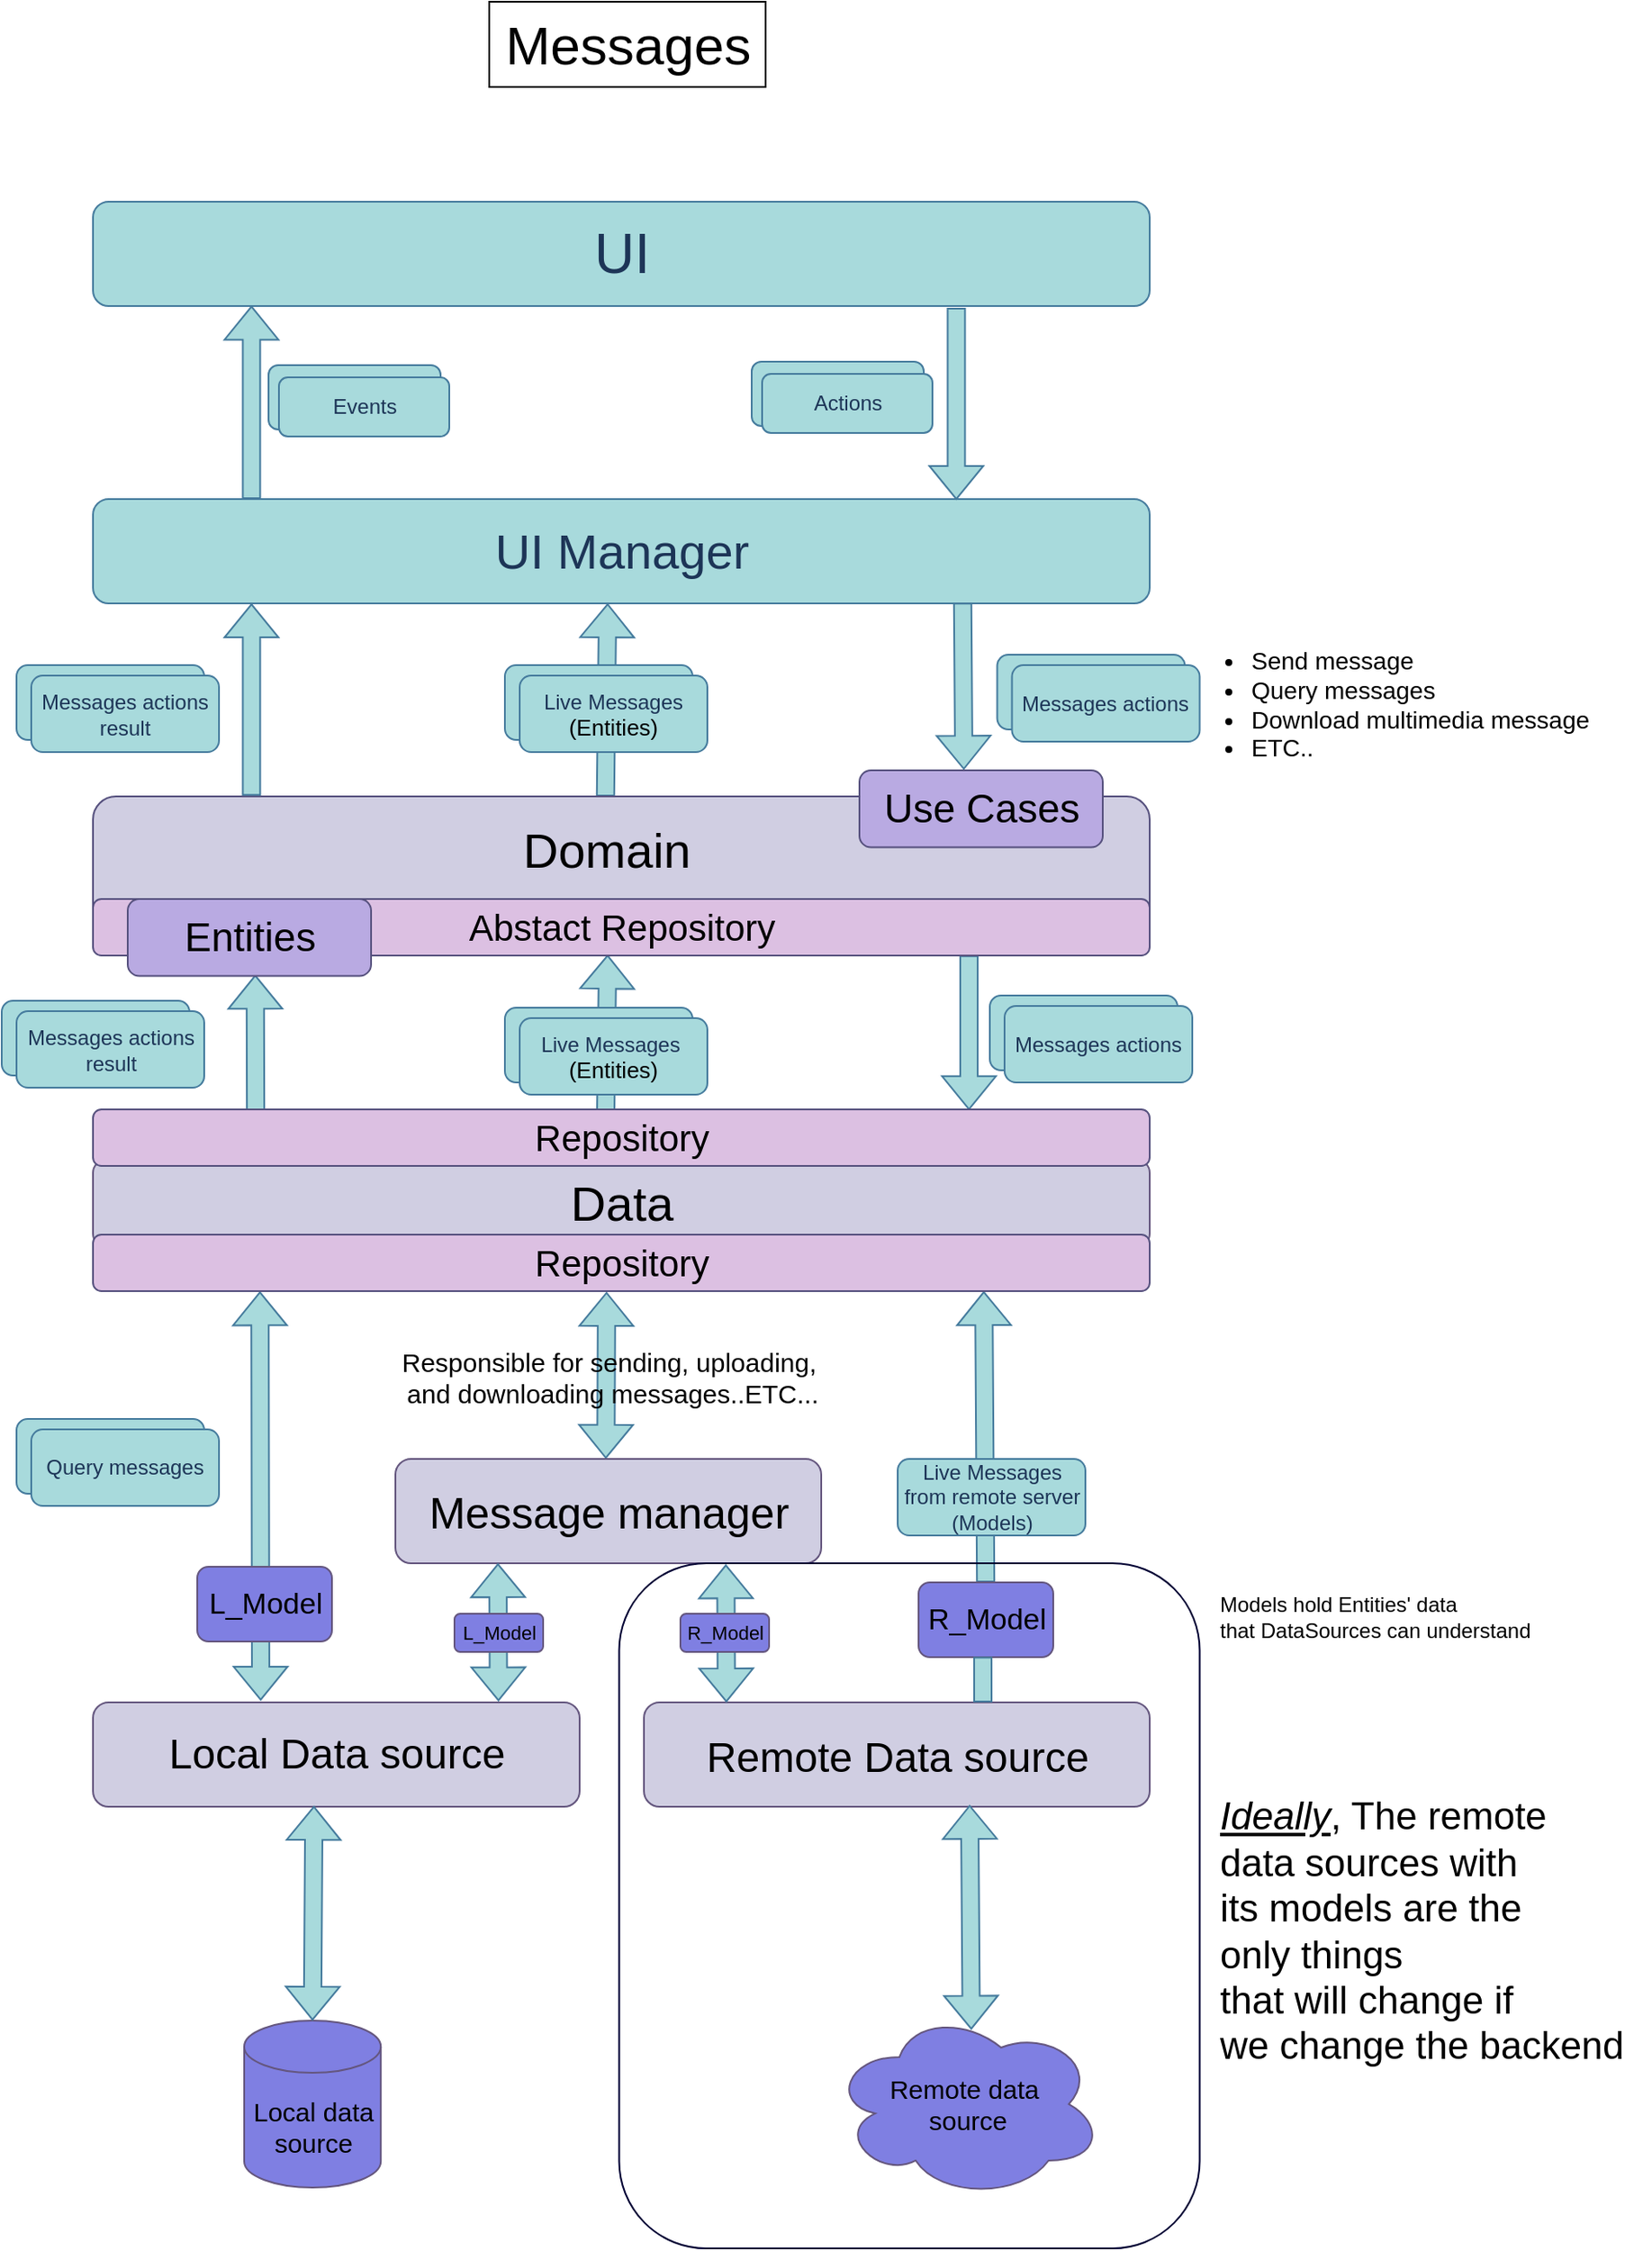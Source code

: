 <mxfile version="20.3.0" type="device" pages="3"><diagram id="C5RBs43oDa-KdzZeNtuy" name="Messages"><mxGraphModel dx="1613" dy="505" grid="0" gridSize="10" guides="1" tooltips="1" connect="1" arrows="1" fold="1" page="0" pageScale="1" pageWidth="827" pageHeight="1169" background="#ffffff" math="0" shadow="0"><root><mxCell id="WIyWlLk6GJQsqaUBKTNV-0"/><mxCell id="WIyWlLk6GJQsqaUBKTNV-1" parent="WIyWlLk6GJQsqaUBKTNV-0"/><mxCell id="FClm0rjcT40FVerONmoG-12" value="" style="shape=flexArrow;endArrow=classic;html=1;rounded=0;fontSize=32;fontColor=#1D3557;strokeColor=#457B9D;fillColor=#A8DADC;exitX=0.485;exitY=0;exitDx=0;exitDy=0;exitPerimeter=0;entryX=0.487;entryY=0.985;entryDx=0;entryDy=0;entryPerimeter=0;" parent="WIyWlLk6GJQsqaUBKTNV-1" source="rGOBX6YPxcVo7oWyPXmv-9" edge="1"><mxGeometry width="50" height="50" relative="1" as="geometry"><mxPoint x="-114.656" y="770.99" as="sourcePoint"/><mxPoint x="-113.404" y="666.002" as="targetPoint"/></mxGeometry></mxCell><mxCell id="rGOBX6YPxcVo7oWyPXmv-0" value="&lt;font style=&quot;font-size: 32px;&quot;&gt;UI&lt;/font&gt;" style="rounded=1;whiteSpace=wrap;html=1;fillColor=#A8DADC;strokeColor=#457B9D;fontColor=#1D3557;" parent="WIyWlLk6GJQsqaUBKTNV-1" vertex="1"><mxGeometry x="-409.5" y="435" width="608" height="60" as="geometry"/></mxCell><mxCell id="rGOBX6YPxcVo7oWyPXmv-1" value="" style="rounded=1;whiteSpace=wrap;html=1;fontColor=#1D3557;strokeColor=#457B9D;fillColor=#A8DADC;" parent="WIyWlLk6GJQsqaUBKTNV-1" vertex="1"><mxGeometry x="-308.5" y="529" width="99" height="37" as="geometry"/></mxCell><mxCell id="rGOBX6YPxcVo7oWyPXmv-2" value="Events" style="rounded=1;whiteSpace=wrap;html=1;fontColor=#1D3557;strokeColor=#457B9D;fillColor=#A8DADC;" parent="WIyWlLk6GJQsqaUBKTNV-1" vertex="1"><mxGeometry x="-302.5" y="536" width="98" height="34" as="geometry"/></mxCell><mxCell id="rGOBX6YPxcVo7oWyPXmv-3" value="&lt;font style=&quot;font-size: 28px;&quot;&gt;UI Manager&lt;br&gt;&lt;/font&gt;" style="rounded=1;whiteSpace=wrap;html=1;fillColor=#A8DADC;strokeColor=#457B9D;fontColor=#1D3557;" parent="WIyWlLk6GJQsqaUBKTNV-1" vertex="1"><mxGeometry x="-409.5" y="606" width="608" height="60" as="geometry"/></mxCell><mxCell id="rGOBX6YPxcVo7oWyPXmv-5" value="" style="shape=flexArrow;endArrow=classic;html=1;rounded=0;fontSize=32;fontColor=#1D3557;strokeColor=#457B9D;fillColor=#A8DADC;exitX=0.15;exitY=0;exitDx=0;exitDy=0;exitPerimeter=0;entryX=0.15;entryY=0.997;entryDx=0;entryDy=0;entryPerimeter=0;" parent="WIyWlLk6GJQsqaUBKTNV-1" source="rGOBX6YPxcVo7oWyPXmv-3" target="rGOBX6YPxcVo7oWyPXmv-0" edge="1"><mxGeometry width="50" height="50" relative="1" as="geometry"><mxPoint x="-239.5" y="588" as="sourcePoint"/><mxPoint x="-236.5" y="514" as="targetPoint"/></mxGeometry></mxCell><mxCell id="rGOBX6YPxcVo7oWyPXmv-6" value="" style="shape=flexArrow;endArrow=classic;html=1;rounded=0;fontSize=32;fontColor=#1D3557;strokeColor=#457B9D;fillColor=#A8DADC;exitX=0.817;exitY=1.017;exitDx=0;exitDy=0;exitPerimeter=0;verticalAlign=middle;entryX=0.817;entryY=0.008;entryDx=0;entryDy=0;entryPerimeter=0;" parent="WIyWlLk6GJQsqaUBKTNV-1" source="rGOBX6YPxcVo7oWyPXmv-0" target="rGOBX6YPxcVo7oWyPXmv-3" edge="1"><mxGeometry width="50" height="50" relative="1" as="geometry"><mxPoint x="87.5" y="530" as="sourcePoint"/><mxPoint x="89.5" y="588" as="targetPoint"/></mxGeometry></mxCell><mxCell id="rGOBX6YPxcVo7oWyPXmv-7" value="" style="rounded=1;whiteSpace=wrap;html=1;fontColor=#1D3557;strokeColor=#457B9D;fillColor=#A8DADC;" parent="WIyWlLk6GJQsqaUBKTNV-1" vertex="1"><mxGeometry x="-30.5" y="527" width="99" height="37" as="geometry"/></mxCell><mxCell id="rGOBX6YPxcVo7oWyPXmv-8" value="Actions" style="rounded=1;whiteSpace=wrap;html=1;fontColor=#1D3557;strokeColor=#457B9D;fillColor=#A8DADC;" parent="WIyWlLk6GJQsqaUBKTNV-1" vertex="1"><mxGeometry x="-24.5" y="534" width="98" height="34" as="geometry"/></mxCell><mxCell id="rGOBX6YPxcVo7oWyPXmv-9" value="" style="rounded=1;whiteSpace=wrap;html=1;fillColor=#d0cee2;strokeColor=#56517e;" parent="WIyWlLk6GJQsqaUBKTNV-1" vertex="1"><mxGeometry x="-409.5" y="777" width="608" height="88" as="geometry"/></mxCell><mxCell id="rGOBX6YPxcVo7oWyPXmv-11" value="" style="shape=flexArrow;endArrow=classic;html=1;rounded=0;fontSize=32;fontColor=#1D3557;strokeColor=#457B9D;fillColor=#A8DADC;entryX=0.15;entryY=1;entryDx=0;entryDy=0;entryPerimeter=0;exitX=0.15;exitY=-0.004;exitDx=0;exitDy=0;exitPerimeter=0;" parent="WIyWlLk6GJQsqaUBKTNV-1" source="rGOBX6YPxcVo7oWyPXmv-9" target="rGOBX6YPxcVo7oWyPXmv-3" edge="1"><mxGeometry width="50" height="50" relative="1" as="geometry"><mxPoint x="-316.5" y="775" as="sourcePoint"/><mxPoint x="-318.5" y="669" as="targetPoint"/></mxGeometry></mxCell><mxCell id="rGOBX6YPxcVo7oWyPXmv-12" value="" style="shape=flexArrow;endArrow=classic;html=1;rounded=0;fontSize=32;fontColor=#1D3557;strokeColor=#457B9D;fillColor=#A8DADC;exitX=0.823;exitY=0.994;exitDx=0;exitDy=0;exitPerimeter=0;entryX=0.429;entryY=-0.008;entryDx=0;entryDy=0;entryPerimeter=0;" parent="WIyWlLk6GJQsqaUBKTNV-1" source="rGOBX6YPxcVo7oWyPXmv-3" target="hrlvnS8JnRFgfalCJIgI-4" edge="1"><mxGeometry width="50" height="50" relative="1" as="geometry"><mxPoint x="92.108" y="674.0" as="sourcePoint"/><mxPoint x="93.5" y="758" as="targetPoint"/></mxGeometry></mxCell><mxCell id="rGOBX6YPxcVo7oWyPXmv-14" value="" style="rounded=1;whiteSpace=wrap;html=1;fontColor=#1D3557;strokeColor=#457B9D;fillColor=#A8DADC;" parent="WIyWlLk6GJQsqaUBKTNV-1" vertex="1"><mxGeometry x="110.75" y="695.5" width="108" height="43" as="geometry"/></mxCell><mxCell id="rGOBX6YPxcVo7oWyPXmv-15" value="Messages actions" style="rounded=1;whiteSpace=wrap;html=1;fontColor=#1D3557;strokeColor=#457B9D;fillColor=#A8DADC;" parent="WIyWlLk6GJQsqaUBKTNV-1" vertex="1"><mxGeometry x="119.25" y="701.5" width="108" height="44" as="geometry"/></mxCell><mxCell id="rGOBX6YPxcVo7oWyPXmv-16" value="" style="rounded=1;whiteSpace=wrap;html=1;fontColor=#1D3557;strokeColor=#457B9D;fillColor=#A8DADC;" parent="WIyWlLk6GJQsqaUBKTNV-1" vertex="1"><mxGeometry x="-453.5" y="701.5" width="108" height="43" as="geometry"/></mxCell><mxCell id="rGOBX6YPxcVo7oWyPXmv-17" value="Messages actions result" style="rounded=1;whiteSpace=wrap;html=1;fontColor=#1D3557;strokeColor=#457B9D;fillColor=#A8DADC;" parent="WIyWlLk6GJQsqaUBKTNV-1" vertex="1"><mxGeometry x="-445" y="707.5" width="108" height="44" as="geometry"/></mxCell><mxCell id="rGOBX6YPxcVo7oWyPXmv-19" value="&lt;ul style=&quot;font-size: 14px;&quot;&gt;&lt;li style=&quot;font-size: 14px;&quot;&gt;Send message&lt;/li&gt;&lt;li style=&quot;font-size: 14px;&quot;&gt;Query messages&lt;/li&gt;&lt;li style=&quot;font-size: 14px;&quot;&gt;Download multimedia message&lt;/li&gt;&lt;li style=&quot;font-size: 14px;&quot;&gt;ETC..&lt;/li&gt;&lt;/ul&gt;" style="text;html=1;align=left;verticalAlign=middle;resizable=0;points=[];autosize=1;strokeColor=none;fillColor=none;fontSize=14;fontColor=#000000;" parent="WIyWlLk6GJQsqaUBKTNV-1" vertex="1"><mxGeometry x="214.5" y="670.5" width="253" height="107" as="geometry"/></mxCell><mxCell id="rGOBX6YPxcVo7oWyPXmv-20" value="&lt;span style=&quot;font-size: 28px;&quot;&gt;&lt;font color=&quot;#000000&quot;&gt;Data&lt;/font&gt;&lt;/span&gt;" style="rounded=1;whiteSpace=wrap;html=1;fillColor=#d0cee2;strokeColor=#64567E;" parent="WIyWlLk6GJQsqaUBKTNV-1" vertex="1"><mxGeometry x="-409.5" y="986" width="608" height="50" as="geometry"/></mxCell><mxCell id="rGOBX6YPxcVo7oWyPXmv-21" value="" style="shape=flexArrow;endArrow=classic;html=1;rounded=0;fontSize=32;fontColor=#1D3557;strokeColor=#457B9D;fillColor=#A8DADC;exitX=0.829;exitY=0.997;exitDx=0;exitDy=0;exitPerimeter=0;entryX=0.829;entryY=0.012;entryDx=0;entryDy=0;entryPerimeter=0;" parent="WIyWlLk6GJQsqaUBKTNV-1" source="hrlvnS8JnRFgfalCJIgI-7" target="hrlvnS8JnRFgfalCJIgI-8" edge="1"><mxGeometry width="50" height="50" relative="1" as="geometry"><mxPoint x="92.504" y="862.0" as="sourcePoint"/><mxPoint x="93.72" y="973.72" as="targetPoint"/></mxGeometry></mxCell><mxCell id="rGOBX6YPxcVo7oWyPXmv-22" value="" style="rounded=1;whiteSpace=wrap;html=1;fontColor=#1D3557;strokeColor=#457B9D;fillColor=#A8DADC;" parent="WIyWlLk6GJQsqaUBKTNV-1" vertex="1"><mxGeometry x="106.5" y="891.5" width="108" height="43" as="geometry"/></mxCell><mxCell id="rGOBX6YPxcVo7oWyPXmv-23" value="Messages actions" style="rounded=1;whiteSpace=wrap;html=1;fontColor=#1D3557;strokeColor=#457B9D;fillColor=#A8DADC;" parent="WIyWlLk6GJQsqaUBKTNV-1" vertex="1"><mxGeometry x="115" y="897.5" width="108" height="44" as="geometry"/></mxCell><mxCell id="rGOBX6YPxcVo7oWyPXmv-24" value="" style="shape=flexArrow;endArrow=classic;html=1;rounded=0;fontSize=32;fontColor=#1D3557;strokeColor=#457B9D;fillColor=#A8DADC;exitX=0.151;exitY=0;exitDx=0;exitDy=0;exitPerimeter=0;entryX=0.524;entryY=0.985;entryDx=0;entryDy=0;entryPerimeter=0;" parent="WIyWlLk6GJQsqaUBKTNV-1" target="hrlvnS8JnRFgfalCJIgI-5" edge="1"><mxGeometry width="50" height="50" relative="1" as="geometry"><mxPoint x="-315.892" y="973" as="sourcePoint"/><mxPoint x="-314.5" y="877" as="targetPoint"/></mxGeometry></mxCell><mxCell id="rGOBX6YPxcVo7oWyPXmv-25" value="" style="rounded=1;whiteSpace=wrap;html=1;fontColor=#1D3557;strokeColor=#457B9D;fillColor=#A8DADC;" parent="WIyWlLk6GJQsqaUBKTNV-1" vertex="1"><mxGeometry x="-462" y="894.5" width="108" height="43" as="geometry"/></mxCell><mxCell id="rGOBX6YPxcVo7oWyPXmv-26" value="Messages actions result" style="rounded=1;whiteSpace=wrap;html=1;fontColor=#1D3557;strokeColor=#457B9D;fillColor=#A8DADC;" parent="WIyWlLk6GJQsqaUBKTNV-1" vertex="1"><mxGeometry x="-453.5" y="900.5" width="108" height="44" as="geometry"/></mxCell><mxCell id="rGOBX6YPxcVo7oWyPXmv-28" value="&lt;span style=&quot;color: rgb(0, 0, 0); font-size: 24px;&quot;&gt;Remote Data source&lt;/span&gt;&lt;span style=&quot;font-size: 28px;&quot;&gt;&lt;font color=&quot;#000000&quot;&gt;&lt;br&gt;&lt;/font&gt;&lt;/span&gt;" style="rounded=1;whiteSpace=wrap;html=1;fillColor=#d0cee2;strokeColor=#64567E;" parent="WIyWlLk6GJQsqaUBKTNV-1" vertex="1"><mxGeometry x="-92.5" y="1298" width="291" height="60" as="geometry"/></mxCell><mxCell id="rGOBX6YPxcVo7oWyPXmv-31" value="" style="shape=flexArrow;endArrow=classic;html=1;rounded=0;fontSize=32;fontColor=#1D3557;strokeColor=#457B9D;fillColor=#A8DADC;exitX=0.229;exitY=-0.002;exitDx=0;exitDy=0;exitPerimeter=0;startArrow=block;entryX=0.486;entryY=1.015;entryDx=0;entryDy=0;entryPerimeter=0;" parent="WIyWlLk6GJQsqaUBKTNV-1" target="FClm0rjcT40FVerONmoG-14" edge="1"><mxGeometry width="50" height="50" relative="1" as="geometry"><mxPoint x="-114.395" y="1157.88" as="sourcePoint"/><mxPoint x="-113.5" y="1036" as="targetPoint"/></mxGeometry></mxCell><mxCell id="rGOBX6YPxcVo7oWyPXmv-47" value="" style="shape=flexArrow;endArrow=classic;html=1;rounded=0;fontSize=32;fontColor=#1D3557;strokeColor=#457B9D;fillColor=#A8DADC;entryX=0.843;entryY=1.002;entryDx=0;entryDy=0;entryPerimeter=0;startArrow=none;" parent="WIyWlLk6GJQsqaUBKTNV-1" source="hrlvnS8JnRFgfalCJIgI-15" target="FClm0rjcT40FVerONmoG-14" edge="1"><mxGeometry width="50" height="50" relative="1" as="geometry"><mxPoint x="102.5" y="1298" as="sourcePoint"/><mxPoint x="102.0" y="1036" as="targetPoint"/></mxGeometry></mxCell><mxCell id="rGOBX6YPxcVo7oWyPXmv-51" value="Live Messages&lt;br&gt;from remote server&lt;br&gt;(Models)" style="rounded=1;whiteSpace=wrap;html=1;fontColor=#1D3557;strokeColor=#457B9D;fillColor=#A8DADC;" parent="WIyWlLk6GJQsqaUBKTNV-1" vertex="1"><mxGeometry x="53.5" y="1158" width="108" height="44" as="geometry"/></mxCell><mxCell id="rGOBX6YPxcVo7oWyPXmv-52" value="" style="shape=flexArrow;endArrow=classic;html=1;rounded=0;fontSize=32;fontColor=#1D3557;strokeColor=#457B9D;fillColor=#A8DADC;exitX=0.071;exitY=0.025;exitDx=0;exitDy=0;exitPerimeter=0;entryX=0.487;entryY=0.985;entryDx=0;entryDy=0;entryPerimeter=0;" parent="WIyWlLk6GJQsqaUBKTNV-1" target="hrlvnS8JnRFgfalCJIgI-7" edge="1"><mxGeometry width="50" height="50" relative="1" as="geometry"><mxPoint x="-114.656" y="973" as="sourcePoint"/><mxPoint x="-115.5" y="863" as="targetPoint"/></mxGeometry></mxCell><mxCell id="rGOBX6YPxcVo7oWyPXmv-53" value="" style="rounded=1;whiteSpace=wrap;html=1;fontColor=#1D3557;strokeColor=#457B9D;fillColor=#A8DADC;" parent="WIyWlLk6GJQsqaUBKTNV-1" vertex="1"><mxGeometry x="-172.5" y="898.5" width="108" height="43" as="geometry"/></mxCell><mxCell id="rGOBX6YPxcVo7oWyPXmv-54" value="Live Messages&amp;nbsp;&lt;br&gt;&lt;span style=&quot;color: rgb(0, 0, 0);&quot;&gt;&lt;font style=&quot;font-size: 13px;&quot;&gt;(Entities)&lt;/font&gt;&lt;/span&gt;" style="rounded=1;whiteSpace=wrap;html=1;fontColor=#1D3557;strokeColor=#457B9D;fillColor=#A8DADC;" parent="WIyWlLk6GJQsqaUBKTNV-1" vertex="1"><mxGeometry x="-164" y="904.5" width="108" height="44" as="geometry"/></mxCell><mxCell id="rGOBX6YPxcVo7oWyPXmv-58" value="Local data&lt;br&gt;source" style="shape=cylinder3;whiteSpace=wrap;html=1;boundedLbl=1;backgroundOutline=1;size=15;fontSize=15;fontColor=#000000;strokeColor=#64567E;fillColor=#7F7FE2;" parent="WIyWlLk6GJQsqaUBKTNV-1" vertex="1"><mxGeometry x="-322.5" y="1481.0" width="78.61" height="96" as="geometry"/></mxCell><mxCell id="rGOBX6YPxcVo7oWyPXmv-59" value="Remote data&amp;nbsp;&lt;br&gt;source" style="ellipse;shape=cloud;whiteSpace=wrap;html=1;fontSize=15;fontColor=#000000;strokeColor=#64567E;fillColor=#7F7FE2;" parent="WIyWlLk6GJQsqaUBKTNV-1" vertex="1"><mxGeometry x="15.5" y="1474.87" width="156" height="108.27" as="geometry"/></mxCell><mxCell id="rGOBX6YPxcVo7oWyPXmv-63" value="" style="shape=flexArrow;endArrow=classic;startArrow=classic;html=1;rounded=0;fontSize=15;fontColor=#000000;strokeColor=#457B9D;fillColor=#A8DADC;entryX=0.644;entryY=0.983;entryDx=0;entryDy=0;entryPerimeter=0;exitX=0.515;exitY=0.105;exitDx=0;exitDy=0;exitPerimeter=0;" parent="WIyWlLk6GJQsqaUBKTNV-1" source="rGOBX6YPxcVo7oWyPXmv-59" target="rGOBX6YPxcVo7oWyPXmv-28" edge="1"><mxGeometry width="100" height="100" relative="1" as="geometry"><mxPoint x="90.5" y="1530" as="sourcePoint"/><mxPoint x="-15.47" y="1442" as="targetPoint"/></mxGeometry></mxCell><mxCell id="rGOBX6YPxcVo7oWyPXmv-27" value="&lt;font style=&quot;font-size: 25px;&quot; color=&quot;#000000&quot;&gt;Message manager&lt;/font&gt;" style="rounded=1;whiteSpace=wrap;html=1;fillColor=#d0cee2;strokeColor=#64567E;" parent="WIyWlLk6GJQsqaUBKTNV-1" vertex="1"><mxGeometry x="-235.5" y="1158" width="245" height="60" as="geometry"/></mxCell><mxCell id="hrlvnS8JnRFgfalCJIgI-4" value="&lt;font style=&quot;font-size: 23px;&quot; color=&quot;#000000&quot;&gt;Use Cases&lt;/font&gt;" style="rounded=1;whiteSpace=wrap;html=1;fillColor=#B9AAE2;strokeColor=#56517e;" parent="WIyWlLk6GJQsqaUBKTNV-1" vertex="1"><mxGeometry x="31.5" y="762" width="140" height="44.25" as="geometry"/></mxCell><mxCell id="hrlvnS8JnRFgfalCJIgI-6" value="&lt;font style=&quot;&quot; color=&quot;#000000&quot;&gt;&lt;font style=&quot;font-size: 24px;&quot;&gt;Local Data source&lt;/font&gt;&lt;br&gt;&lt;/font&gt;" style="rounded=1;whiteSpace=wrap;html=1;fillColor=#d0cee2;strokeColor=#64567E;" parent="WIyWlLk6GJQsqaUBKTNV-1" vertex="1"><mxGeometry x="-409.5" y="1298" width="280" height="60" as="geometry"/></mxCell><mxCell id="hrlvnS8JnRFgfalCJIgI-7" value="&lt;font style=&quot;font-size: 21px;&quot; color=&quot;#000000&quot;&gt;Abstact Repository&lt;/font&gt;" style="rounded=1;whiteSpace=wrap;html=1;fillColor=#DCC0E2;strokeColor=#56517e;" parent="WIyWlLk6GJQsqaUBKTNV-1" vertex="1"><mxGeometry x="-409.5" y="836" width="608" height="32.5" as="geometry"/></mxCell><mxCell id="hrlvnS8JnRFgfalCJIgI-8" value="&lt;font style=&quot;font-size: 21px;&quot; color=&quot;#000000&quot;&gt;Repository&lt;/font&gt;" style="rounded=1;whiteSpace=wrap;html=1;fillColor=#DCC0E2;strokeColor=#56517e;" parent="WIyWlLk6GJQsqaUBKTNV-1" vertex="1"><mxGeometry x="-409.5" y="957" width="608" height="32.5" as="geometry"/></mxCell><mxCell id="hrlvnS8JnRFgfalCJIgI-9" value="&lt;span style=&quot;font-family: Helvetica; font-size: 28px; font-style: normal; font-variant-ligatures: normal; font-variant-caps: normal; font-weight: 400; letter-spacing: normal; orphans: 2; text-align: center; text-indent: 0px; text-transform: none; widows: 2; word-spacing: 0px; -webkit-text-stroke-width: 0px; text-decoration-thickness: initial; text-decoration-style: initial; text-decoration-color: initial; float: none; display: inline !important;&quot;&gt;&lt;font color=&quot;#000000&quot;&gt;Domain&lt;/font&gt;&lt;/span&gt;" style="text;whiteSpace=wrap;html=1;fontSize=21;fillColor=none;" parent="WIyWlLk6GJQsqaUBKTNV-1" vertex="1"><mxGeometry x="-164" y="784.88" width="124" height="56" as="geometry"/></mxCell><mxCell id="hrlvnS8JnRFgfalCJIgI-11" value="" style="shape=flexArrow;endArrow=classic;html=1;rounded=0;fontSize=32;fontColor=#1D3557;strokeColor=#457B9D;fillColor=#A8DADC;exitX=0.776;exitY=1.011;exitDx=0;exitDy=0;exitPerimeter=0;entryX=0.163;entryY=0;entryDx=0;entryDy=0;entryPerimeter=0;startArrow=block;" parent="WIyWlLk6GJQsqaUBKTNV-1" source="rGOBX6YPxcVo7oWyPXmv-27" target="rGOBX6YPxcVo7oWyPXmv-28" edge="1"><mxGeometry width="50" height="50" relative="1" as="geometry"><mxPoint x="-45.504" y="1224" as="sourcePoint"/><mxPoint x="-45.04" y="1346.15" as="targetPoint"/></mxGeometry></mxCell><mxCell id="hrlvnS8JnRFgfalCJIgI-12" value="" style="shape=flexArrow;endArrow=classic;html=1;rounded=0;fontSize=32;fontColor=#1D3557;strokeColor=#457B9D;fillColor=#A8DADC;exitX=0.776;exitY=1.011;exitDx=0;exitDy=0;exitPerimeter=0;entryX=0.163;entryY=0;entryDx=0;entryDy=0;entryPerimeter=0;startArrow=block;" parent="WIyWlLk6GJQsqaUBKTNV-1" edge="1"><mxGeometry width="50" height="50" relative="1" as="geometry"><mxPoint x="-176.5" y="1218" as="sourcePoint"/><mxPoint x="-176.187" y="1297.34" as="targetPoint"/></mxGeometry></mxCell><mxCell id="hrlvnS8JnRFgfalCJIgI-17" value="" style="shape=flexArrow;endArrow=classic;startArrow=classic;html=1;rounded=0;fontSize=15;fontColor=#000000;strokeColor=#457B9D;fillColor=#A8DADC;exitX=0.5;exitY=0;exitDx=0;exitDy=0;exitPerimeter=0;entryX=0.454;entryY=0.993;entryDx=0;entryDy=0;entryPerimeter=0;" parent="WIyWlLk6GJQsqaUBKTNV-1" source="rGOBX6YPxcVo7oWyPXmv-58" target="hrlvnS8JnRFgfalCJIgI-6" edge="1"><mxGeometry width="100" height="100" relative="1" as="geometry"><mxPoint x="-323.1" y="1530.847" as="sourcePoint"/><mxPoint x="-257.737" y="1361" as="targetPoint"/></mxGeometry></mxCell><mxCell id="hrlvnS8JnRFgfalCJIgI-18" value="" style="shape=flexArrow;endArrow=classic;html=1;rounded=0;fontSize=32;fontColor=#1D3557;strokeColor=#457B9D;fillColor=#A8DADC;entryX=0.158;entryY=1.005;entryDx=0;entryDy=0;entryPerimeter=0;startArrow=block;" parent="WIyWlLk6GJQsqaUBKTNV-1" target="FClm0rjcT40FVerONmoG-14" edge="1"><mxGeometry width="50" height="50" relative="1" as="geometry"><mxPoint x="-313" y="1297" as="sourcePoint"/><mxPoint x="-313.5" y="1035" as="targetPoint"/></mxGeometry></mxCell><mxCell id="rGOBX6YPxcVo7oWyPXmv-33" value="&lt;span style=&quot;font-size: 15px;&quot;&gt;&lt;br&gt;&lt;/span&gt;" style="text;html=1;align=center;verticalAlign=middle;resizable=0;points=[];autosize=1;strokeColor=none;fillColor=none;fontSize=25;fontColor=#000000;" parent="WIyWlLk6GJQsqaUBKTNV-1" vertex="1"><mxGeometry x="-121.5" y="1080" width="18" height="42" as="geometry"/></mxCell><mxCell id="hrlvnS8JnRFgfalCJIgI-20" value="" style="rounded=1;whiteSpace=wrap;html=1;fontColor=#1D3557;strokeColor=#457B9D;fillColor=#A8DADC;" parent="WIyWlLk6GJQsqaUBKTNV-1" vertex="1"><mxGeometry x="-453.5" y="1135" width="108" height="43" as="geometry"/></mxCell><mxCell id="hrlvnS8JnRFgfalCJIgI-21" value="Query messages" style="rounded=1;whiteSpace=wrap;html=1;fontColor=#1D3557;strokeColor=#457B9D;fillColor=#A8DADC;" parent="WIyWlLk6GJQsqaUBKTNV-1" vertex="1"><mxGeometry x="-445" y="1141" width="108" height="44" as="geometry"/></mxCell><mxCell id="hrlvnS8JnRFgfalCJIgI-22" value="" style="rounded=1;whiteSpace=wrap;html=1;labelBackgroundColor=none;fontSize=12;fontColor=#000000;fillColor=none;strokeColor=#000033;" parent="WIyWlLk6GJQsqaUBKTNV-1" vertex="1"><mxGeometry x="-106.75" y="1218" width="334" height="394" as="geometry"/></mxCell><mxCell id="hrlvnS8JnRFgfalCJIgI-23" value="&lt;font style=&quot;font-size: 22px;&quot;&gt;&lt;i&gt;&lt;u&gt;Ideally&lt;/u&gt;&lt;/i&gt;, The remote &lt;br&gt;data sources with&lt;br&gt;its models are the&lt;br&gt;only things&lt;br&gt;that will change if &lt;br&gt;we change the backend&lt;/font&gt;" style="text;html=1;align=left;verticalAlign=middle;resizable=0;points=[];autosize=1;strokeColor=none;fillColor=none;fontSize=12;fontColor=#000000;" parent="WIyWlLk6GJQsqaUBKTNV-1" vertex="1"><mxGeometry x="236.5" y="1345" width="250" height="170" as="geometry"/></mxCell><mxCell id="hrlvnS8JnRFgfalCJIgI-19" value="&lt;div style=&quot;&quot;&gt;&lt;span style=&quot;background-color: initial;&quot;&gt;Models hold&amp;nbsp;&lt;/span&gt;&lt;span style=&quot;background-color: initial;&quot;&gt;Entities'&amp;nbsp;data&lt;/span&gt;&lt;/div&gt;&lt;div style=&quot;&quot;&gt;&lt;span style=&quot;background-color: initial;&quot;&gt;that DataSources can understand&lt;/span&gt;&lt;/div&gt;" style="text;html=1;align=left;verticalAlign=middle;resizable=0;points=[];autosize=1;strokeColor=none;fillColor=none;fontSize=12;fontColor=#000000;" parent="WIyWlLk6GJQsqaUBKTNV-1" vertex="1"><mxGeometry x="236.5" y="1228" width="197" height="41" as="geometry"/></mxCell><mxCell id="hrlvnS8JnRFgfalCJIgI-15" value="&lt;font style=&quot;font-size: 17px;&quot; color=&quot;#000000&quot;&gt;R_Model&lt;/font&gt;" style="rounded=1;whiteSpace=wrap;html=1;fillColor=#7F7FE2;strokeColor=#64567E;" parent="WIyWlLk6GJQsqaUBKTNV-1" vertex="1"><mxGeometry x="65.5" y="1229" width="77.5" height="43" as="geometry"/></mxCell><mxCell id="FClm0rjcT40FVerONmoG-0" value="" style="shape=flexArrow;endArrow=none;html=1;rounded=0;fontSize=32;fontColor=#1D3557;strokeColor=#457B9D;fillColor=#A8DADC;entryX=0.477;entryY=0.993;entryDx=0;entryDy=0;entryPerimeter=0;" parent="WIyWlLk6GJQsqaUBKTNV-1" target="hrlvnS8JnRFgfalCJIgI-15" edge="1"><mxGeometry width="50" height="50" relative="1" as="geometry"><mxPoint x="102.5" y="1298" as="sourcePoint"/><mxPoint x="101.5" y="1273" as="targetPoint"/></mxGeometry></mxCell><mxCell id="hrlvnS8JnRFgfalCJIgI-5" value="&lt;font color=&quot;#000000&quot;&gt;&lt;span style=&quot;font-size: 23px;&quot;&gt;Entities&lt;/span&gt;&lt;/font&gt;" style="rounded=1;whiteSpace=wrap;html=1;fillColor=#B9AAE2;strokeColor=#56517e;" parent="WIyWlLk6GJQsqaUBKTNV-1" vertex="1"><mxGeometry x="-389.5" y="836" width="140" height="44.25" as="geometry"/></mxCell><mxCell id="FClm0rjcT40FVerONmoG-5" value="&lt;span style=&quot;color: rgb(0, 0, 0); font-size: 17px;&quot;&gt;L_Model&lt;/span&gt;" style="rounded=1;whiteSpace=wrap;html=1;fillColor=#7F7FE2;strokeColor=#64567E;" parent="WIyWlLk6GJQsqaUBKTNV-1" vertex="1"><mxGeometry x="-349.5" y="1220" width="77.5" height="43" as="geometry"/></mxCell><mxCell id="FClm0rjcT40FVerONmoG-7" value="&lt;span style=&quot;color: rgb(0, 0, 0); font-size: 11px;&quot;&gt;L_Model&lt;/span&gt;" style="rounded=1;whiteSpace=wrap;html=1;fillColor=#7F7FE2;strokeColor=#64567E;" parent="WIyWlLk6GJQsqaUBKTNV-1" vertex="1"><mxGeometry x="-201.5" y="1247" width="51" height="22" as="geometry"/></mxCell><mxCell id="FClm0rjcT40FVerONmoG-8" value="&lt;span style=&quot;color: rgb(0, 0, 0); font-size: 11px;&quot;&gt;R_Model&lt;/span&gt;" style="rounded=1;whiteSpace=wrap;html=1;fillColor=#7F7FE2;strokeColor=#64567E;" parent="WIyWlLk6GJQsqaUBKTNV-1" vertex="1"><mxGeometry x="-71.5" y="1247" width="51" height="22" as="geometry"/></mxCell><mxCell id="FClm0rjcT40FVerONmoG-10" value="" style="rounded=1;whiteSpace=wrap;html=1;fontColor=#1D3557;strokeColor=#457B9D;fillColor=#A8DADC;" parent="WIyWlLk6GJQsqaUBKTNV-1" vertex="1"><mxGeometry x="-172.5" y="701.5" width="108" height="43" as="geometry"/></mxCell><mxCell id="FClm0rjcT40FVerONmoG-11" value="Live Messages&lt;br&gt;&lt;span style=&quot;color: rgb(0, 0, 0); font-size: 13px;&quot;&gt;(Entities)&lt;/span&gt;" style="rounded=1;whiteSpace=wrap;html=1;fontColor=#1D3557;strokeColor=#457B9D;fillColor=#A8DADC;" parent="WIyWlLk6GJQsqaUBKTNV-1" vertex="1"><mxGeometry x="-164" y="707.5" width="108" height="44" as="geometry"/></mxCell><mxCell id="FClm0rjcT40FVerONmoG-13" value="&lt;span style=&quot;font-size: 15px;&quot;&gt;Responsible for sending, uploading,&lt;/span&gt;&lt;br style=&quot;font-size: 15px;&quot;&gt;&lt;span style=&quot;font-size: 15px;&quot;&gt;&amp;nbsp;and downloading messages..ETC...&lt;br&gt;&lt;/span&gt;" style="text;html=1;align=center;verticalAlign=middle;resizable=0;points=[];autosize=1;strokeColor=none;fillColor=none;fontSize=13;fontColor=#000000;" parent="WIyWlLk6GJQsqaUBKTNV-1" vertex="1"><mxGeometry x="-242.5" y="1087" width="259" height="48" as="geometry"/></mxCell><mxCell id="FClm0rjcT40FVerONmoG-14" value="&lt;font style=&quot;font-size: 21px;&quot; color=&quot;#000000&quot;&gt;Repository&lt;/font&gt;" style="rounded=1;whiteSpace=wrap;html=1;fillColor=#DCC0E2;strokeColor=#56517e;" parent="WIyWlLk6GJQsqaUBKTNV-1" vertex="1"><mxGeometry x="-409.5" y="1029" width="608" height="32.5" as="geometry"/></mxCell><mxCell id="to4KSaN-FOmQbd1yn8J4-0" value="&lt;font style=&quot;font-size: 31px;&quot; color=&quot;#000000&quot;&gt;Messages&lt;/font&gt;" style="text;html=1;align=center;verticalAlign=middle;resizable=0;points=[];autosize=1;strokeColor=#000000;fillColor=none;" vertex="1" parent="WIyWlLk6GJQsqaUBKTNV-1"><mxGeometry x="-181.5" y="320" width="159" height="49" as="geometry"/></mxCell></root></mxGraphModel></diagram><diagram id="S-JtwFxCgATM8Eir9sNv" name="Message_events"><mxGraphModel dx="1673" dy="1040" grid="0" gridSize="10" guides="1" tooltips="1" connect="1" arrows="1" fold="1" page="0" pageScale="1" pageWidth="1500" pageHeight="4000" background="#ffffff" math="0" shadow="0"><root><mxCell id="0"/><mxCell id="1" parent="0"/><mxCell id="mZOin-oTWkethwQYKJf5-1" value="" style="shape=flexArrow;endArrow=classic;html=1;rounded=0;fontSize=32;fontColor=#1D3557;strokeColor=#457B9D;fillColor=#A8DADC;exitX=0.485;exitY=0;exitDx=0;exitDy=0;exitPerimeter=0;entryX=0.487;entryY=0.985;entryDx=0;entryDy=0;entryPerimeter=0;" parent="1" source="mZOin-oTWkethwQYKJf5-7" edge="1"><mxGeometry width="50" height="50" relative="1" as="geometry"><mxPoint x="487.344" y="605.99" as="sourcePoint"/><mxPoint x="488.596" y="501.002" as="targetPoint"/></mxGeometry></mxCell><mxCell id="mZOin-oTWkethwQYKJf5-2" value="&lt;font style=&quot;font-size: 32px;&quot;&gt;UI&lt;/font&gt;" style="rounded=1;whiteSpace=wrap;html=1;fillColor=#A8DADC;strokeColor=#457B9D;fontColor=#1D3557;" parent="1" vertex="1"><mxGeometry x="192.5" y="271" width="608" height="60" as="geometry"/></mxCell><mxCell id="mZOin-oTWkethwQYKJf5-3" value="&lt;font style=&quot;font-size: 28px;&quot;&gt;UI Manager&lt;br&gt;&lt;/font&gt;" style="rounded=1;whiteSpace=wrap;html=1;fillColor=#A8DADC;strokeColor=#457B9D;fontColor=#1D3557;" parent="1" vertex="1"><mxGeometry x="192.5" y="441" width="608" height="60" as="geometry"/></mxCell><mxCell id="mZOin-oTWkethwQYKJf5-4" value="" style="shape=flexArrow;endArrow=classic;html=1;rounded=0;fontSize=32;fontColor=#1D3557;strokeColor=#457B9D;fillColor=#A8DADC;exitX=0.817;exitY=1.017;exitDx=0;exitDy=0;exitPerimeter=0;verticalAlign=middle;entryX=0.817;entryY=0.008;entryDx=0;entryDy=0;entryPerimeter=0;" parent="1" edge="1"><mxGeometry width="50" height="50" relative="1" as="geometry"><mxPoint x="691.236" y="331.02" as="sourcePoint"/><mxPoint x="691.236" y="441.48" as="targetPoint"/></mxGeometry></mxCell><mxCell id="mZOin-oTWkethwQYKJf5-5" value="" style="rounded=1;whiteSpace=wrap;html=1;fontColor=#1D3557;strokeColor=#457B9D;fillColor=#A8DADC;" parent="1" vertex="1"><mxGeometry x="571" y="367" width="100" height="37" as="geometry"/></mxCell><mxCell id="mZOin-oTWkethwQYKJf5-6" value="Actions" style="rounded=1;whiteSpace=wrap;html=1;fontColor=#1D3557;strokeColor=#457B9D;fillColor=#A8DADC;" parent="1" vertex="1"><mxGeometry x="577" y="374" width="99" height="34" as="geometry"/></mxCell><mxCell id="mZOin-oTWkethwQYKJf5-7" value="" style="rounded=1;whiteSpace=wrap;html=1;fillColor=#d0cee2;strokeColor=#56517e;" parent="1" vertex="1"><mxGeometry x="192.5" y="612" width="608" height="88" as="geometry"/></mxCell><mxCell id="mZOin-oTWkethwQYKJf5-8" value="" style="shape=flexArrow;endArrow=classic;html=1;rounded=0;fontSize=32;fontColor=#1D3557;strokeColor=#457B9D;fillColor=#A8DADC;entryX=0.15;entryY=1;entryDx=0;entryDy=0;entryPerimeter=0;exitX=0.15;exitY=-0.004;exitDx=0;exitDy=0;exitPerimeter=0;" parent="1" source="mZOin-oTWkethwQYKJf5-7" target="mZOin-oTWkethwQYKJf5-3" edge="1"><mxGeometry width="50" height="50" relative="1" as="geometry"><mxPoint x="285.5" y="610" as="sourcePoint"/><mxPoint x="283.5" y="504" as="targetPoint"/></mxGeometry></mxCell><mxCell id="mZOin-oTWkethwQYKJf5-9" value="" style="shape=flexArrow;endArrow=classic;html=1;rounded=0;fontSize=32;fontColor=#1D3557;strokeColor=#457B9D;fillColor=#A8DADC;exitX=0.823;exitY=0.994;exitDx=0;exitDy=0;exitPerimeter=0;entryX=0.429;entryY=-0.008;entryDx=0;entryDy=0;entryPerimeter=0;" parent="1" source="mZOin-oTWkethwQYKJf5-3" target="mZOin-oTWkethwQYKJf5-31" edge="1"><mxGeometry width="50" height="50" relative="1" as="geometry"><mxPoint x="694.108" y="509.0" as="sourcePoint"/><mxPoint x="695.5" y="593" as="targetPoint"/></mxGeometry></mxCell><mxCell id="mZOin-oTWkethwQYKJf5-10" value="" style="rounded=1;whiteSpace=wrap;html=1;fontColor=#1D3557;strokeColor=#457B9D;fillColor=#A8DADC;" parent="1" vertex="1"><mxGeometry x="712.75" y="530.5" width="108" height="43" as="geometry"/></mxCell><mxCell id="mZOin-oTWkethwQYKJf5-11" value="Message event" style="rounded=1;whiteSpace=wrap;html=1;fontColor=#1D3557;strokeColor=#457B9D;fillColor=#A8DADC;" parent="1" vertex="1"><mxGeometry x="721.25" y="536.5" width="108" height="44" as="geometry"/></mxCell><mxCell id="mZOin-oTWkethwQYKJf5-12" value="" style="rounded=1;whiteSpace=wrap;html=1;fontColor=#1D3557;strokeColor=#457B9D;fillColor=#A8DADC;" parent="1" vertex="1"><mxGeometry x="148.5" y="536.5" width="108" height="43" as="geometry"/></mxCell><mxCell id="mZOin-oTWkethwQYKJf5-13" value="Event result" style="rounded=1;whiteSpace=wrap;html=1;fontColor=#1D3557;strokeColor=#457B9D;fillColor=#A8DADC;" parent="1" vertex="1"><mxGeometry x="157" y="542.5" width="108" height="44" as="geometry"/></mxCell><mxCell id="mZOin-oTWkethwQYKJf5-14" value="&lt;ul style=&quot;&quot;&gt;&lt;li style=&quot;&quot;&gt;&lt;span style=&quot;background-color: initial;&quot;&gt;Message received (delivered)&lt;/span&gt;&lt;/li&gt;&lt;li style=&quot;&quot;&gt;&lt;span style=&quot;background-color: initial;&quot;&gt;Message seen&lt;/span&gt;&lt;br&gt;&lt;/li&gt;&lt;li style=&quot;font-size: 14px;&quot;&gt;Reaction to a message (like,love,etc...)&lt;/li&gt;&lt;li style=&quot;font-size: 14px;&quot;&gt;Edit/Delete message.&lt;/li&gt;&lt;li style=&quot;font-size: 14px;&quot;&gt;ETC..&lt;/li&gt;&lt;/ul&gt;" style="text;html=1;align=left;verticalAlign=middle;resizable=0;points=[];autosize=1;strokeColor=none;fillColor=none;fontSize=14;fontColor=#000000;" parent="1" vertex="1"><mxGeometry x="816.5" y="497.5" width="299" height="124" as="geometry"/></mxCell><mxCell id="mZOin-oTWkethwQYKJf5-15" value="&lt;span style=&quot;font-size: 28px;&quot;&gt;&lt;font color=&quot;#000000&quot;&gt;Data&lt;/font&gt;&lt;/span&gt;" style="rounded=1;whiteSpace=wrap;html=1;fillColor=#d0cee2;strokeColor=#64567E;" parent="1" vertex="1"><mxGeometry x="192.5" y="821" width="608" height="50" as="geometry"/></mxCell><mxCell id="mZOin-oTWkethwQYKJf5-16" value="" style="shape=flexArrow;endArrow=classic;html=1;rounded=0;fontSize=32;fontColor=#1D3557;strokeColor=#457B9D;fillColor=#A8DADC;exitX=0.829;exitY=0.997;exitDx=0;exitDy=0;exitPerimeter=0;entryX=0.829;entryY=0.012;entryDx=0;entryDy=0;entryPerimeter=0;" parent="1" source="mZOin-oTWkethwQYKJf5-33" target="mZOin-oTWkethwQYKJf5-34" edge="1"><mxGeometry width="50" height="50" relative="1" as="geometry"><mxPoint x="694.504" y="697.0" as="sourcePoint"/><mxPoint x="695.72" y="808.72" as="targetPoint"/></mxGeometry></mxCell><mxCell id="mZOin-oTWkethwQYKJf5-17" value="" style="rounded=1;whiteSpace=wrap;html=1;fontColor=#1D3557;strokeColor=#457B9D;fillColor=#A8DADC;" parent="1" vertex="1"><mxGeometry x="708.5" y="726.5" width="108" height="43" as="geometry"/></mxCell><mxCell id="mZOin-oTWkethwQYKJf5-18" value="Message event" style="rounded=1;whiteSpace=wrap;html=1;fontColor=#1D3557;strokeColor=#457B9D;fillColor=#A8DADC;" parent="1" vertex="1"><mxGeometry x="717" y="732.5" width="108" height="44" as="geometry"/></mxCell><mxCell id="mZOin-oTWkethwQYKJf5-19" value="" style="shape=flexArrow;endArrow=classic;html=1;rounded=0;fontSize=32;fontColor=#1D3557;strokeColor=#457B9D;fillColor=#A8DADC;exitX=0.151;exitY=0;exitDx=0;exitDy=0;exitPerimeter=0;entryX=0.524;entryY=0.985;entryDx=0;entryDy=0;entryPerimeter=0;" parent="1" target="mZOin-oTWkethwQYKJf5-47" edge="1"><mxGeometry width="50" height="50" relative="1" as="geometry"><mxPoint x="286.108" y="808" as="sourcePoint"/><mxPoint x="287.5" y="712" as="targetPoint"/></mxGeometry></mxCell><mxCell id="mZOin-oTWkethwQYKJf5-20" value="" style="rounded=1;whiteSpace=wrap;html=1;fontColor=#1D3557;strokeColor=#457B9D;fillColor=#A8DADC;" parent="1" vertex="1"><mxGeometry x="140" y="729.5" width="108" height="43" as="geometry"/></mxCell><mxCell id="mZOin-oTWkethwQYKJf5-21" value="Event result" style="rounded=1;whiteSpace=wrap;html=1;fontColor=#1D3557;strokeColor=#457B9D;fillColor=#A8DADC;" parent="1" vertex="1"><mxGeometry x="148.5" y="735.5" width="108" height="44" as="geometry"/></mxCell><mxCell id="mZOin-oTWkethwQYKJf5-22" value="&lt;span style=&quot;color: rgb(0, 0, 0); font-size: 24px;&quot;&gt;Remote Data source&lt;/span&gt;&lt;span style=&quot;font-size: 28px;&quot;&gt;&lt;font color=&quot;#000000&quot;&gt;&lt;br&gt;&lt;/font&gt;&lt;/span&gt;" style="rounded=1;whiteSpace=wrap;html=1;fillColor=#d0cee2;strokeColor=#64567E;" parent="1" vertex="1"><mxGeometry x="509.5" y="1133" width="291" height="60" as="geometry"/></mxCell><mxCell id="mZOin-oTWkethwQYKJf5-23" value="" style="shape=flexArrow;endArrow=classic;html=1;rounded=0;fontSize=32;fontColor=#1D3557;strokeColor=#457B9D;fillColor=#A8DADC;exitX=0.229;exitY=-0.002;exitDx=0;exitDy=0;exitPerimeter=0;startArrow=block;entryX=0.486;entryY=1.015;entryDx=0;entryDy=0;entryPerimeter=0;" parent="1" target="mZOin-oTWkethwQYKJf5-53" edge="1"><mxGeometry width="50" height="50" relative="1" as="geometry"><mxPoint x="487.605" y="992.88" as="sourcePoint"/><mxPoint x="488.5" y="871" as="targetPoint"/></mxGeometry></mxCell><mxCell id="mZOin-oTWkethwQYKJf5-24" value="" style="shape=flexArrow;endArrow=classic;html=1;rounded=0;fontSize=32;fontColor=#1D3557;strokeColor=#457B9D;fillColor=#A8DADC;entryX=0.843;entryY=1.002;entryDx=0;entryDy=0;entryPerimeter=0;startArrow=none;" parent="1" source="mZOin-oTWkethwQYKJf5-45" target="mZOin-oTWkethwQYKJf5-53" edge="1"><mxGeometry width="50" height="50" relative="1" as="geometry"><mxPoint x="704.5" y="1133" as="sourcePoint"/><mxPoint x="704" y="871" as="targetPoint"/></mxGeometry></mxCell><mxCell id="mZOin-oTWkethwQYKJf5-25" value="Live Messages events&lt;br&gt;from remote server&lt;br&gt;(Models)" style="rounded=1;whiteSpace=wrap;html=1;fontColor=#1D3557;strokeColor=#457B9D;fillColor=#A8DADC;" parent="1" vertex="1"><mxGeometry x="637.25" y="990" width="138" height="44" as="geometry"/></mxCell><mxCell id="mZOin-oTWkethwQYKJf5-26" value="" style="shape=flexArrow;endArrow=classic;html=1;rounded=0;fontSize=32;fontColor=#1D3557;strokeColor=#457B9D;fillColor=#A8DADC;exitX=0.071;exitY=0.025;exitDx=0;exitDy=0;exitPerimeter=0;entryX=0.487;entryY=0.985;entryDx=0;entryDy=0;entryPerimeter=0;" parent="1" target="mZOin-oTWkethwQYKJf5-33" edge="1"><mxGeometry width="50" height="50" relative="1" as="geometry"><mxPoint x="487.344" y="808" as="sourcePoint"/><mxPoint x="486.5" y="698" as="targetPoint"/></mxGeometry></mxCell><mxCell id="mZOin-oTWkethwQYKJf5-27" value="Local data&lt;br&gt;source" style="shape=cylinder3;whiteSpace=wrap;html=1;boundedLbl=1;backgroundOutline=1;size=15;fontSize=15;fontColor=#000000;strokeColor=#64567E;fillColor=#7F7FE2;" parent="1" vertex="1"><mxGeometry x="279.5" y="1316.0" width="78.61" height="96" as="geometry"/></mxCell><mxCell id="mZOin-oTWkethwQYKJf5-28" value="Remote data&amp;nbsp;&lt;br&gt;source" style="ellipse;shape=cloud;whiteSpace=wrap;html=1;fontSize=15;fontColor=#000000;strokeColor=#64567E;fillColor=#7F7FE2;" parent="1" vertex="1"><mxGeometry x="617.5" y="1309.87" width="156" height="108.27" as="geometry"/></mxCell><mxCell id="mZOin-oTWkethwQYKJf5-29" value="" style="shape=flexArrow;endArrow=classic;startArrow=classic;html=1;rounded=0;fontSize=15;fontColor=#000000;strokeColor=#457B9D;fillColor=#A8DADC;entryX=0.644;entryY=0.983;entryDx=0;entryDy=0;entryPerimeter=0;exitX=0.515;exitY=0.105;exitDx=0;exitDy=0;exitPerimeter=0;" parent="1" source="mZOin-oTWkethwQYKJf5-28" target="mZOin-oTWkethwQYKJf5-22" edge="1"><mxGeometry width="100" height="100" relative="1" as="geometry"><mxPoint x="692.5" y="1365" as="sourcePoint"/><mxPoint x="586.53" y="1277" as="targetPoint"/></mxGeometry></mxCell><mxCell id="mZOin-oTWkethwQYKJf5-30" value="&lt;font style=&quot;font-size: 22px;&quot; color=&quot;#000000&quot;&gt;Messages events manager&lt;/font&gt;" style="rounded=1;whiteSpace=wrap;html=1;fillColor=#d0cee2;strokeColor=#64567E;" parent="1" vertex="1"><mxGeometry x="366.5" y="993" width="245" height="60" as="geometry"/></mxCell><mxCell id="mZOin-oTWkethwQYKJf5-31" value="&lt;font style=&quot;font-size: 23px;&quot; color=&quot;#000000&quot;&gt;Use Cases&lt;/font&gt;" style="rounded=1;whiteSpace=wrap;html=1;fillColor=#B9AAE2;strokeColor=#56517e;" parent="1" vertex="1"><mxGeometry x="633.5" y="597" width="140" height="44.25" as="geometry"/></mxCell><mxCell id="mZOin-oTWkethwQYKJf5-32" value="&lt;font style=&quot;&quot; color=&quot;#000000&quot;&gt;&lt;font style=&quot;font-size: 24px;&quot;&gt;Local Data source&lt;/font&gt;&lt;br&gt;&lt;/font&gt;" style="rounded=1;whiteSpace=wrap;html=1;fillColor=#d0cee2;strokeColor=#64567E;" parent="1" vertex="1"><mxGeometry x="192.5" y="1133" width="280" height="60" as="geometry"/></mxCell><mxCell id="mZOin-oTWkethwQYKJf5-33" value="&lt;font style=&quot;font-size: 21px;&quot; color=&quot;#000000&quot;&gt;Abstact Repository&lt;/font&gt;" style="rounded=1;whiteSpace=wrap;html=1;fillColor=#DCC0E2;strokeColor=#56517e;" parent="1" vertex="1"><mxGeometry x="192.5" y="671" width="608" height="32.5" as="geometry"/></mxCell><mxCell id="mZOin-oTWkethwQYKJf5-34" value="&lt;font style=&quot;font-size: 21px;&quot; color=&quot;#000000&quot;&gt;Repository&lt;/font&gt;" style="rounded=1;whiteSpace=wrap;html=1;fillColor=#DCC0E2;strokeColor=#56517e;" parent="1" vertex="1"><mxGeometry x="192.5" y="792" width="608" height="32.5" as="geometry"/></mxCell><mxCell id="mZOin-oTWkethwQYKJf5-35" value="&lt;span style=&quot;font-family: Helvetica; font-size: 28px; font-style: normal; font-variant-ligatures: normal; font-variant-caps: normal; font-weight: 400; letter-spacing: normal; orphans: 2; text-align: center; text-indent: 0px; text-transform: none; widows: 2; word-spacing: 0px; -webkit-text-stroke-width: 0px; text-decoration-thickness: initial; text-decoration-style: initial; text-decoration-color: initial; float: none; display: inline !important;&quot;&gt;&lt;font color=&quot;#000000&quot;&gt;Domain&lt;/font&gt;&lt;/span&gt;" style="text;whiteSpace=wrap;html=1;fontSize=21;fillColor=none;" parent="1" vertex="1"><mxGeometry x="438" y="619.88" width="124" height="56" as="geometry"/></mxCell><mxCell id="mZOin-oTWkethwQYKJf5-36" value="" style="shape=flexArrow;endArrow=classic;html=1;rounded=0;fontSize=32;fontColor=#1D3557;strokeColor=#457B9D;fillColor=#A8DADC;exitX=0.776;exitY=1.011;exitDx=0;exitDy=0;exitPerimeter=0;entryX=0.163;entryY=0;entryDx=0;entryDy=0;entryPerimeter=0;startArrow=block;" parent="1" source="mZOin-oTWkethwQYKJf5-30" target="mZOin-oTWkethwQYKJf5-22" edge="1"><mxGeometry width="50" height="50" relative="1" as="geometry"><mxPoint x="556.496" y="1059" as="sourcePoint"/><mxPoint x="556.96" y="1181.15" as="targetPoint"/></mxGeometry></mxCell><mxCell id="mZOin-oTWkethwQYKJf5-37" value="" style="shape=flexArrow;endArrow=block;html=1;rounded=0;fontSize=32;fontColor=#1D3557;strokeColor=#457B9D;fillColor=#A8DADC;exitX=0.776;exitY=1.011;exitDx=0;exitDy=0;exitPerimeter=0;entryX=0.163;entryY=0;entryDx=0;entryDy=0;entryPerimeter=0;startArrow=none;endFill=0;startFill=0;" parent="1" edge="1"><mxGeometry width="50" height="50" relative="1" as="geometry"><mxPoint x="425.5" y="1053" as="sourcePoint"/><mxPoint x="425.813" y="1132.34" as="targetPoint"/></mxGeometry></mxCell><mxCell id="mZOin-oTWkethwQYKJf5-38" value="" style="shape=flexArrow;endArrow=classic;startArrow=classic;html=1;rounded=0;fontSize=15;fontColor=#000000;strokeColor=#457B9D;fillColor=#A8DADC;exitX=0.5;exitY=0;exitDx=0;exitDy=0;exitPerimeter=0;entryX=0.454;entryY=0.993;entryDx=0;entryDy=0;entryPerimeter=0;" parent="1" source="mZOin-oTWkethwQYKJf5-27" target="mZOin-oTWkethwQYKJf5-32" edge="1"><mxGeometry width="100" height="100" relative="1" as="geometry"><mxPoint x="278.9" y="1365.847" as="sourcePoint"/><mxPoint x="344.263" y="1196" as="targetPoint"/></mxGeometry></mxCell><mxCell id="mZOin-oTWkethwQYKJf5-39" value="&lt;span style=&quot;font-size: 15px;&quot;&gt;&lt;br&gt;&lt;/span&gt;" style="text;html=1;align=center;verticalAlign=middle;resizable=0;points=[];autosize=1;strokeColor=none;fillColor=none;fontSize=25;fontColor=#000000;" parent="1" vertex="1"><mxGeometry x="480.5" y="915" width="18" height="42" as="geometry"/></mxCell><mxCell id="mZOin-oTWkethwQYKJf5-40" value="" style="rounded=1;whiteSpace=wrap;html=1;fontColor=#1D3557;strokeColor=#457B9D;fillColor=#A8DADC;" parent="1" vertex="1"><mxGeometry x="243" y="1057" width="108" height="43" as="geometry"/></mxCell><mxCell id="mZOin-oTWkethwQYKJf5-41" value="Update the state of the data store" style="rounded=1;whiteSpace=wrap;html=1;fontColor=#1D3557;strokeColor=#457B9D;fillColor=#A8DADC;" parent="1" vertex="1"><mxGeometry x="251.5" y="1063" width="108" height="44" as="geometry"/></mxCell><mxCell id="mZOin-oTWkethwQYKJf5-42" value="" style="rounded=1;whiteSpace=wrap;html=1;labelBackgroundColor=none;fontSize=12;fontColor=#000000;fillColor=none;strokeColor=#000033;" parent="1" vertex="1"><mxGeometry x="495.25" y="1053" width="334" height="394" as="geometry"/></mxCell><mxCell id="mZOin-oTWkethwQYKJf5-43" value="&lt;font style=&quot;font-size: 22px;&quot;&gt;&lt;i&gt;&lt;u&gt;Ideally&lt;/u&gt;&lt;/i&gt;, The remote &lt;br&gt;data sources with&lt;br&gt;its models are the&lt;br&gt;only things&lt;br&gt;that will change if &lt;br&gt;we change the backend&lt;/font&gt;" style="text;html=1;align=left;verticalAlign=middle;resizable=0;points=[];autosize=1;strokeColor=none;fillColor=none;fontSize=12;fontColor=#000000;" parent="1" vertex="1"><mxGeometry x="838.5" y="1180" width="250" height="170" as="geometry"/></mxCell><mxCell id="mZOin-oTWkethwQYKJf5-44" value="&lt;div style=&quot;&quot;&gt;&lt;span style=&quot;background-color: initial;&quot;&gt;Models hold&amp;nbsp;&lt;/span&gt;&lt;span style=&quot;background-color: initial;&quot;&gt;Entities'&amp;nbsp;data&lt;/span&gt;&lt;/div&gt;&lt;div style=&quot;&quot;&gt;&lt;span style=&quot;background-color: initial;&quot;&gt;that DataSources can understand&lt;/span&gt;&lt;/div&gt;" style="text;html=1;align=left;verticalAlign=middle;resizable=0;points=[];autosize=1;strokeColor=none;fillColor=none;fontSize=12;fontColor=#000000;" parent="1" vertex="1"><mxGeometry x="838.5" y="1063" width="197" height="41" as="geometry"/></mxCell><mxCell id="mZOin-oTWkethwQYKJf5-45" value="&lt;font style=&quot;font-size: 17px;&quot; color=&quot;#000000&quot;&gt;R_Model&lt;/font&gt;" style="rounded=1;whiteSpace=wrap;html=1;fillColor=#7F7FE2;strokeColor=#64567E;" parent="1" vertex="1"><mxGeometry x="667.5" y="1064" width="77.5" height="43" as="geometry"/></mxCell><mxCell id="mZOin-oTWkethwQYKJf5-46" value="" style="shape=flexArrow;endArrow=none;html=1;rounded=0;fontSize=32;fontColor=#1D3557;strokeColor=#457B9D;fillColor=#A8DADC;entryX=0.477;entryY=0.993;entryDx=0;entryDy=0;entryPerimeter=0;" parent="1" target="mZOin-oTWkethwQYKJf5-45" edge="1"><mxGeometry width="50" height="50" relative="1" as="geometry"><mxPoint x="704.5" y="1133" as="sourcePoint"/><mxPoint x="703.5" y="1108" as="targetPoint"/></mxGeometry></mxCell><mxCell id="mZOin-oTWkethwQYKJf5-47" value="&lt;font color=&quot;#000000&quot;&gt;&lt;span style=&quot;font-size: 23px;&quot;&gt;Entities&lt;/span&gt;&lt;/font&gt;" style="rounded=1;whiteSpace=wrap;html=1;fillColor=#B9AAE2;strokeColor=#56517e;" parent="1" vertex="1"><mxGeometry x="212.5" y="671" width="140" height="44.25" as="geometry"/></mxCell><mxCell id="mZOin-oTWkethwQYKJf5-48" value="&lt;span style=&quot;color: rgb(0, 0, 0); font-size: 11px;&quot;&gt;L_Model&lt;/span&gt;" style="rounded=1;whiteSpace=wrap;html=1;fillColor=#7F7FE2;strokeColor=#64567E;" parent="1" vertex="1"><mxGeometry x="400.5" y="1082" width="51" height="22" as="geometry"/></mxCell><mxCell id="mZOin-oTWkethwQYKJf5-49" value="&lt;span style=&quot;color: rgb(0, 0, 0); font-size: 11px;&quot;&gt;R_Model&lt;/span&gt;" style="rounded=1;whiteSpace=wrap;html=1;fillColor=#7F7FE2;strokeColor=#64567E;" parent="1" vertex="1"><mxGeometry x="530.5" y="1082" width="51" height="22" as="geometry"/></mxCell><mxCell id="mZOin-oTWkethwQYKJf5-50" value="" style="rounded=1;whiteSpace=wrap;html=1;fontColor=#1D3557;strokeColor=#457B9D;fillColor=#A8DADC;" parent="1" vertex="1"><mxGeometry x="429.5" y="536.5" width="125" height="43" as="geometry"/></mxCell><mxCell id="mZOin-oTWkethwQYKJf5-51" value="Live messages&amp;nbsp;events&lt;br&gt;&lt;span style=&quot;color: rgb(0, 0, 0); font-size: 13px;&quot;&gt;(Entities)&lt;/span&gt;" style="rounded=1;whiteSpace=wrap;html=1;fontColor=#1D3557;strokeColor=#457B9D;fillColor=#A8DADC;" parent="1" vertex="1"><mxGeometry x="438" y="542.5" width="130.5" height="44" as="geometry"/></mxCell><mxCell id="mZOin-oTWkethwQYKJf5-52" value="&lt;span style=&quot;font-size: 15px;&quot;&gt;Responsible for &lt;br&gt;sending messages events&lt;/span&gt;&lt;span style=&quot;font-size: 15px;&quot;&gt;&lt;br&gt;&lt;/span&gt;" style="text;html=1;align=center;verticalAlign=middle;resizable=0;points=[];autosize=1;strokeColor=none;fillColor=none;fontSize=13;fontColor=#000000;" parent="1" vertex="1"><mxGeometry x="394.5" y="922" width="191" height="48" as="geometry"/></mxCell><mxCell id="mZOin-oTWkethwQYKJf5-53" value="&lt;font style=&quot;font-size: 21px;&quot; color=&quot;#000000&quot;&gt;Repository&lt;/font&gt;" style="rounded=1;whiteSpace=wrap;html=1;fillColor=#DCC0E2;strokeColor=#56517e;" parent="1" vertex="1"><mxGeometry x="192.5" y="864" width="608" height="32.5" as="geometry"/></mxCell><mxCell id="mZOin-oTWkethwQYKJf5-54" value="" style="rounded=1;whiteSpace=wrap;html=1;fontColor=#1D3557;strokeColor=#457B9D;fillColor=#A8DADC;" parent="1" vertex="1"><mxGeometry x="429.5" y="731.5" width="125" height="43" as="geometry"/></mxCell><mxCell id="mZOin-oTWkethwQYKJf5-55" value="Live messages&amp;nbsp;events&lt;br&gt;&lt;span style=&quot;color: rgb(0, 0, 0); font-size: 13px;&quot;&gt;(Entities)&lt;/span&gt;" style="rounded=1;whiteSpace=wrap;html=1;fontColor=#1D3557;strokeColor=#457B9D;fillColor=#A8DADC;" parent="1" vertex="1"><mxGeometry x="438" y="737.5" width="130.5" height="44" as="geometry"/></mxCell><mxCell id="mZOin-oTWkethwQYKJf5-56" value="" style="shape=flexArrow;endArrow=classic;html=1;rounded=0;fontSize=32;fontColor=#1D3557;strokeColor=#457B9D;fillColor=#A8DADC;exitX=1;exitY=0.5;exitDx=0;exitDy=0;verticalAlign=middle;entryX=0;entryY=0.5;entryDx=0;entryDy=0;" parent="1" source="mZOin-oTWkethwQYKJf5-3" target="mZOin-oTWkethwQYKJf5-57" edge="1"><mxGeometry width="50" height="50" relative="1" as="geometry"><mxPoint x="894.496" y="389" as="sourcePoint"/><mxPoint x="990.76" y="457.98" as="targetPoint"/></mxGeometry></mxCell><mxCell id="mZOin-oTWkethwQYKJf5-57" value="&lt;font style=&quot;&quot;&gt;&lt;font style=&quot;font-size: 22px;&quot;&gt;Messages UI Manager&lt;/font&gt;&lt;br&gt;&lt;/font&gt;" style="rounded=1;whiteSpace=wrap;html=1;fillColor=#A8DADC;strokeColor=#457B9D;fontColor=#1D3557;" parent="1" vertex="1"><mxGeometry x="941.5" y="449.25" width="251" height="43.5" as="geometry"/></mxCell><mxCell id="mZOin-oTWkethwQYKJf5-58" value="&lt;div&gt;&lt;br&gt;&lt;/div&gt;" style="text;html=1;align=left;verticalAlign=middle;resizable=0;points=[];autosize=1;strokeColor=none;fillColor=none;fontSize=14;fontColor=#000000;" parent="1" vertex="1"><mxGeometry x="658" y="363" width="18" height="29" as="geometry"/></mxCell><mxCell id="TerWnky410wrfjpzasHe-3" value="" style="shape=flexArrow;endArrow=none;html=1;rounded=0;fontSize=32;fontColor=#1D3557;strokeColor=#457B9D;fillColor=#A8DADC;exitX=0.147;exitY=0.994;exitDx=0;exitDy=0;exitPerimeter=0;verticalAlign=middle;entryX=0.147;entryY=-0.001;entryDx=0;entryDy=0;entryPerimeter=0;startArrow=block;endFill=0;" edge="1" parent="1" source="mZOin-oTWkethwQYKJf5-2" target="mZOin-oTWkethwQYKJf5-3"><mxGeometry width="50" height="50" relative="1" as="geometry"><mxPoint x="281.996" y="330" as="sourcePoint"/><mxPoint x="281.996" y="440.46" as="targetPoint"/></mxGeometry></mxCell><mxCell id="RdYBAEW06iGAXzaXbGNf-1" value="" style="rounded=1;whiteSpace=wrap;html=1;fontColor=#1D3557;strokeColor=#457B9D;fillColor=#A8DADC;" vertex="1" parent="1"><mxGeometry x="294" y="369" width="99" height="37" as="geometry"/></mxCell><mxCell id="RdYBAEW06iGAXzaXbGNf-2" value="Events" style="rounded=1;whiteSpace=wrap;html=1;fontColor=#1D3557;strokeColor=#457B9D;fillColor=#A8DADC;" vertex="1" parent="1"><mxGeometry x="300" y="376" width="98" height="34" as="geometry"/></mxCell><mxCell id="T1W-vc1XllNRYzABpcP6-1" value="&lt;div&gt;&lt;span style=&quot;font-size: 14px;&quot;&gt;The messages event will be sent to&lt;/span&gt;&lt;/div&gt;&lt;div&gt;&lt;span style=&quot;font-size: 14px;&quot;&gt;messages UI manager to perform any&amp;nbsp;&lt;/span&gt;&lt;/div&gt;&lt;div&gt;&lt;span style=&quot;font-size: 14px;&quot;&gt;actions related to the message itself&lt;/span&gt;&lt;/div&gt;&lt;div&gt;&lt;span style=&quot;font-size: 14px;&quot;&gt;E.g: edit, delete, and any event&lt;/span&gt;&lt;/div&gt;&lt;div&gt;&lt;span style=&quot;font-size: 14px;&quot;&gt;the messages UI manager should know&lt;/span&gt;&lt;/div&gt;&lt;div&gt;&lt;span style=&quot;font-size: 14px;&quot;&gt;about so it updates according&lt;/span&gt;&lt;/div&gt;" style="text;html=1;align=left;verticalAlign=middle;resizable=0;points=[];autosize=1;strokeColor=none;fillColor=none;fontSize=13;fontColor=#000000;fillStyle=solid;" vertex="1" parent="1"><mxGeometry x="941.5" y="334.5" width="264" height="113" as="geometry"/></mxCell></root></mxGraphModel></diagram><diagram id="caWd1-bUksHYDutmJgak" name="open-chat-architecture-for-mobile-applications"><mxGraphModel dx="3631" dy="1263" grid="0" gridSize="10" guides="1" tooltips="1" connect="1" arrows="1" fold="1" page="0" pageScale="1" pageWidth="1500" pageHeight="4000" background="#ffffff" math="0" shadow="0"><root><mxCell id="0"/><mxCell id="1" parent="0"/><mxCell id="1C_o-ZwWd7CRNsMKr3V3-1" value="" style="shape=flexArrow;endArrow=classic;html=1;rounded=0;fontSize=32;fontColor=#1D3557;strokeColor=#457B9D;fillColor=#A8DADC;exitX=0.485;exitY=0;exitDx=0;exitDy=0;exitPerimeter=0;entryX=0.487;entryY=0.985;entryDx=0;entryDy=0;entryPerimeter=0;" parent="1" source="1C_o-ZwWd7CRNsMKr3V3-10" edge="1"><mxGeometry width="50" height="50" relative="1" as="geometry"><mxPoint x="-114.656" y="770.99" as="sourcePoint"/><mxPoint x="-113.404" y="666.003" as="targetPoint"/></mxGeometry></mxCell><mxCell id="1C_o-ZwWd7CRNsMKr3V3-2" value="&lt;font style=&quot;font-size: 32px;&quot;&gt;UI&lt;/font&gt;" style="rounded=1;whiteSpace=wrap;html=1;fillColor=#A8DADC;strokeColor=#457B9D;fontColor=#1D3557;" parent="1" vertex="1"><mxGeometry x="-409.5" y="435" width="608" height="60" as="geometry"/></mxCell><mxCell id="1C_o-ZwWd7CRNsMKr3V3-3" value="" style="rounded=1;whiteSpace=wrap;html=1;fontColor=#1D3557;strokeColor=#457B9D;fillColor=#A8DADC;" parent="1" vertex="1"><mxGeometry x="-308.5" y="529" width="99" height="37" as="geometry"/></mxCell><mxCell id="1C_o-ZwWd7CRNsMKr3V3-4" value="Events" style="rounded=1;whiteSpace=wrap;html=1;fontColor=#1D3557;strokeColor=#457B9D;fillColor=#A8DADC;" parent="1" vertex="1"><mxGeometry x="-302.5" y="536" width="98" height="34" as="geometry"/></mxCell><mxCell id="1C_o-ZwWd7CRNsMKr3V3-5" value="&lt;font style=&quot;font-size: 28px;&quot;&gt;UI Manager&lt;br&gt;&lt;/font&gt;" style="rounded=1;whiteSpace=wrap;html=1;fillColor=#A8DADC;strokeColor=#457B9D;fontColor=#1D3557;" parent="1" vertex="1"><mxGeometry x="-409.5" y="606" width="608" height="60" as="geometry"/></mxCell><mxCell id="1C_o-ZwWd7CRNsMKr3V3-6" value="" style="shape=flexArrow;endArrow=classic;html=1;rounded=0;fontSize=32;fontColor=#1D3557;strokeColor=#457B9D;fillColor=#A8DADC;exitX=0.15;exitY=0;exitDx=0;exitDy=0;exitPerimeter=0;entryX=0.15;entryY=0.997;entryDx=0;entryDy=0;entryPerimeter=0;" parent="1" source="1C_o-ZwWd7CRNsMKr3V3-5" target="1C_o-ZwWd7CRNsMKr3V3-2" edge="1"><mxGeometry width="50" height="50" relative="1" as="geometry"><mxPoint x="-239.5" y="588" as="sourcePoint"/><mxPoint x="-236.5" y="514" as="targetPoint"/></mxGeometry></mxCell><mxCell id="1C_o-ZwWd7CRNsMKr3V3-7" value="" style="shape=flexArrow;endArrow=classic;html=1;rounded=0;fontSize=32;fontColor=#1D3557;strokeColor=#457B9D;fillColor=#A8DADC;exitX=0.817;exitY=1.017;exitDx=0;exitDy=0;exitPerimeter=0;verticalAlign=middle;entryX=0.817;entryY=0.008;entryDx=0;entryDy=0;entryPerimeter=0;" parent="1" source="1C_o-ZwWd7CRNsMKr3V3-2" target="1C_o-ZwWd7CRNsMKr3V3-5" edge="1"><mxGeometry width="50" height="50" relative="1" as="geometry"><mxPoint x="87.5" y="530" as="sourcePoint"/><mxPoint x="89.5" y="588" as="targetPoint"/></mxGeometry></mxCell><mxCell id="1C_o-ZwWd7CRNsMKr3V3-8" value="" style="rounded=1;whiteSpace=wrap;html=1;fontColor=#1D3557;strokeColor=#457B9D;fillColor=#A8DADC;" parent="1" vertex="1"><mxGeometry x="-30.5" y="527" width="99" height="37" as="geometry"/></mxCell><mxCell id="1C_o-ZwWd7CRNsMKr3V3-9" value="Actions" style="rounded=1;whiteSpace=wrap;html=1;fontColor=#1D3557;strokeColor=#457B9D;fillColor=#A8DADC;" parent="1" vertex="1"><mxGeometry x="-24.5" y="534" width="98" height="34" as="geometry"/></mxCell><mxCell id="1C_o-ZwWd7CRNsMKr3V3-10" value="" style="rounded=1;whiteSpace=wrap;html=1;fillColor=#d0cee2;strokeColor=#56517e;" parent="1" vertex="1"><mxGeometry x="-409.5" y="777" width="608" height="88" as="geometry"/></mxCell><mxCell id="1C_o-ZwWd7CRNsMKr3V3-11" value="" style="shape=flexArrow;endArrow=classic;html=1;rounded=0;fontSize=32;fontColor=#1D3557;strokeColor=#457B9D;fillColor=#A8DADC;entryX=0.15;entryY=1;entryDx=0;entryDy=0;entryPerimeter=0;exitX=0.15;exitY=-0.004;exitDx=0;exitDy=0;exitPerimeter=0;" parent="1" source="1C_o-ZwWd7CRNsMKr3V3-10" target="1C_o-ZwWd7CRNsMKr3V3-5" edge="1"><mxGeometry width="50" height="50" relative="1" as="geometry"><mxPoint x="-316.5" y="775" as="sourcePoint"/><mxPoint x="-318.5" y="669" as="targetPoint"/></mxGeometry></mxCell><mxCell id="1C_o-ZwWd7CRNsMKr3V3-12" value="" style="shape=flexArrow;endArrow=classic;html=1;rounded=0;fontSize=32;fontColor=#1D3557;strokeColor=#457B9D;fillColor=#A8DADC;exitX=0.823;exitY=0.994;exitDx=0;exitDy=0;exitPerimeter=0;entryX=0.429;entryY=-0.008;entryDx=0;entryDy=0;entryPerimeter=0;" parent="1" source="1C_o-ZwWd7CRNsMKr3V3-5" target="1C_o-ZwWd7CRNsMKr3V3-36" edge="1"><mxGeometry width="50" height="50" relative="1" as="geometry"><mxPoint x="92.108" y="674.0" as="sourcePoint"/><mxPoint x="93.5" y="758" as="targetPoint"/></mxGeometry></mxCell><mxCell id="1C_o-ZwWd7CRNsMKr3V3-13" value="" style="rounded=1;whiteSpace=wrap;html=1;fontColor=#1D3557;strokeColor=#457B9D;fillColor=#A8DADC;" parent="1" vertex="1"><mxGeometry x="110.75" y="695.5" width="108" height="43" as="geometry"/></mxCell><mxCell id="1C_o-ZwWd7CRNsMKr3V3-14" value="Messages actions" style="rounded=1;whiteSpace=wrap;html=1;fontColor=#1D3557;strokeColor=#457B9D;fillColor=#A8DADC;" parent="1" vertex="1"><mxGeometry x="119.25" y="701.5" width="108" height="44" as="geometry"/></mxCell><mxCell id="1C_o-ZwWd7CRNsMKr3V3-15" value="" style="rounded=1;whiteSpace=wrap;html=1;fontColor=#1D3557;strokeColor=#457B9D;fillColor=#A8DADC;" parent="1" vertex="1"><mxGeometry x="-453.5" y="701.5" width="108" height="43" as="geometry"/></mxCell><mxCell id="1C_o-ZwWd7CRNsMKr3V3-16" value="Messages actions result" style="rounded=1;whiteSpace=wrap;html=1;fontColor=#1D3557;strokeColor=#457B9D;fillColor=#A8DADC;" parent="1" vertex="1"><mxGeometry x="-445" y="707.5" width="108" height="44" as="geometry"/></mxCell><mxCell id="1C_o-ZwWd7CRNsMKr3V3-17" value="&lt;ul style=&quot;font-size: 14px;&quot;&gt;&lt;li style=&quot;font-size: 14px;&quot;&gt;Send message&lt;/li&gt;&lt;li style=&quot;font-size: 14px;&quot;&gt;Query messages&lt;/li&gt;&lt;li style=&quot;font-size: 14px;&quot;&gt;Download multimedia message&lt;/li&gt;&lt;li style=&quot;font-size: 14px;&quot;&gt;ETC..&lt;/li&gt;&lt;/ul&gt;" style="text;html=1;align=left;verticalAlign=middle;resizable=0;points=[];autosize=1;strokeColor=none;fillColor=none;fontSize=14;fontColor=#000000;" parent="1" vertex="1"><mxGeometry x="214.5" y="670.5" width="253" height="107" as="geometry"/></mxCell><mxCell id="1C_o-ZwWd7CRNsMKr3V3-18" value="&lt;span style=&quot;font-size: 28px;&quot;&gt;&lt;font color=&quot;#000000&quot;&gt;Data&lt;/font&gt;&lt;/span&gt;" style="rounded=1;whiteSpace=wrap;html=1;fillColor=#d0cee2;strokeColor=#64567E;" parent="1" vertex="1"><mxGeometry x="-409.5" y="986" width="608" height="50" as="geometry"/></mxCell><mxCell id="1C_o-ZwWd7CRNsMKr3V3-19" value="" style="shape=flexArrow;endArrow=classic;html=1;rounded=0;fontSize=32;fontColor=#1D3557;strokeColor=#457B9D;fillColor=#A8DADC;exitX=0.829;exitY=0.997;exitDx=0;exitDy=0;exitPerimeter=0;entryX=0.829;entryY=0.012;entryDx=0;entryDy=0;entryPerimeter=0;" parent="1" source="1C_o-ZwWd7CRNsMKr3V3-38" target="1C_o-ZwWd7CRNsMKr3V3-39" edge="1"><mxGeometry width="50" height="50" relative="1" as="geometry"><mxPoint x="92.504" y="862.0" as="sourcePoint"/><mxPoint x="93.72" y="973.72" as="targetPoint"/></mxGeometry></mxCell><mxCell id="1C_o-ZwWd7CRNsMKr3V3-20" value="" style="rounded=1;whiteSpace=wrap;html=1;fontColor=#1D3557;strokeColor=#457B9D;fillColor=#A8DADC;" parent="1" vertex="1"><mxGeometry x="106.5" y="891.5" width="108" height="43" as="geometry"/></mxCell><mxCell id="1C_o-ZwWd7CRNsMKr3V3-21" value="Messages actions" style="rounded=1;whiteSpace=wrap;html=1;fontColor=#1D3557;strokeColor=#457B9D;fillColor=#A8DADC;" parent="1" vertex="1"><mxGeometry x="115" y="897.5" width="108" height="44" as="geometry"/></mxCell><mxCell id="1C_o-ZwWd7CRNsMKr3V3-22" value="" style="shape=flexArrow;endArrow=classic;html=1;rounded=0;fontSize=32;fontColor=#1D3557;strokeColor=#457B9D;fillColor=#A8DADC;exitX=0.151;exitY=0;exitDx=0;exitDy=0;exitPerimeter=0;entryX=0.524;entryY=0.985;entryDx=0;entryDy=0;entryPerimeter=0;" parent="1" target="1C_o-ZwWd7CRNsMKr3V3-53" edge="1"><mxGeometry width="50" height="50" relative="1" as="geometry"><mxPoint x="-315.892" y="973" as="sourcePoint"/><mxPoint x="-314.5" y="877" as="targetPoint"/></mxGeometry></mxCell><mxCell id="1C_o-ZwWd7CRNsMKr3V3-23" value="" style="rounded=1;whiteSpace=wrap;html=1;fontColor=#1D3557;strokeColor=#457B9D;fillColor=#A8DADC;" parent="1" vertex="1"><mxGeometry x="-462" y="894.5" width="108" height="43" as="geometry"/></mxCell><mxCell id="1C_o-ZwWd7CRNsMKr3V3-24" value="Messages actions result" style="rounded=1;whiteSpace=wrap;html=1;fontColor=#1D3557;strokeColor=#457B9D;fillColor=#A8DADC;" parent="1" vertex="1"><mxGeometry x="-453.5" y="900.5" width="108" height="44" as="geometry"/></mxCell><mxCell id="1C_o-ZwWd7CRNsMKr3V3-25" value="&lt;span style=&quot;color: rgb(0, 0, 0); font-size: 24px;&quot;&gt;Remote Data source&lt;/span&gt;&lt;span style=&quot;font-size: 28px;&quot;&gt;&lt;font color=&quot;#000000&quot;&gt;&lt;br&gt;&lt;/font&gt;&lt;/span&gt;" style="rounded=1;whiteSpace=wrap;html=1;fillColor=#d0cee2;strokeColor=#64567E;" parent="1" vertex="1"><mxGeometry x="-92.5" y="1298" width="291" height="60" as="geometry"/></mxCell><mxCell id="1C_o-ZwWd7CRNsMKr3V3-26" value="" style="shape=flexArrow;endArrow=classic;html=1;rounded=0;fontSize=32;fontColor=#1D3557;strokeColor=#457B9D;fillColor=#A8DADC;exitX=0.229;exitY=-0.002;exitDx=0;exitDy=0;exitPerimeter=0;startArrow=block;entryX=0.486;entryY=1.015;entryDx=0;entryDy=0;entryPerimeter=0;" parent="1" target="1C_o-ZwWd7CRNsMKr3V3-60" edge="1"><mxGeometry width="50" height="50" relative="1" as="geometry"><mxPoint x="-114.395" y="1157.88" as="sourcePoint"/><mxPoint x="-113.5" y="1036" as="targetPoint"/></mxGeometry></mxCell><mxCell id="1C_o-ZwWd7CRNsMKr3V3-27" value="" style="shape=flexArrow;endArrow=classic;html=1;rounded=0;fontSize=32;fontColor=#1D3557;strokeColor=#457B9D;fillColor=#A8DADC;entryX=0.843;entryY=1.002;entryDx=0;entryDy=0;entryPerimeter=0;startArrow=none;" parent="1" source="1C_o-ZwWd7CRNsMKr3V3-51" target="1C_o-ZwWd7CRNsMKr3V3-60" edge="1"><mxGeometry width="50" height="50" relative="1" as="geometry"><mxPoint x="102.5" y="1298" as="sourcePoint"/><mxPoint x="102.0" y="1036" as="targetPoint"/></mxGeometry></mxCell><mxCell id="1C_o-ZwWd7CRNsMKr3V3-28" value="Live Messages&lt;br&gt;from remote server&lt;br&gt;(Models)" style="rounded=1;whiteSpace=wrap;html=1;fontColor=#1D3557;strokeColor=#457B9D;fillColor=#A8DADC;" parent="1" vertex="1"><mxGeometry x="53.5" y="1158" width="108" height="44" as="geometry"/></mxCell><mxCell id="1C_o-ZwWd7CRNsMKr3V3-29" value="" style="shape=flexArrow;endArrow=classic;html=1;rounded=0;fontSize=32;fontColor=#1D3557;strokeColor=#457B9D;fillColor=#A8DADC;exitX=0.071;exitY=0.025;exitDx=0;exitDy=0;exitPerimeter=0;entryX=0.487;entryY=0.985;entryDx=0;entryDy=0;entryPerimeter=0;" parent="1" target="1C_o-ZwWd7CRNsMKr3V3-38" edge="1"><mxGeometry width="50" height="50" relative="1" as="geometry"><mxPoint x="-114.656" y="973" as="sourcePoint"/><mxPoint x="-115.5" y="863" as="targetPoint"/></mxGeometry></mxCell><mxCell id="1C_o-ZwWd7CRNsMKr3V3-30" value="" style="rounded=1;whiteSpace=wrap;html=1;fontColor=#1D3557;strokeColor=#457B9D;fillColor=#A8DADC;" parent="1" vertex="1"><mxGeometry x="-172.5" y="898.5" width="108" height="43" as="geometry"/></mxCell><mxCell id="1C_o-ZwWd7CRNsMKr3V3-31" value="Live Messages&amp;nbsp;&lt;br&gt;&lt;span style=&quot;color: rgb(0, 0, 0);&quot;&gt;&lt;font style=&quot;font-size: 13px;&quot;&gt;(Entities)&lt;/font&gt;&lt;/span&gt;" style="rounded=1;whiteSpace=wrap;html=1;fontColor=#1D3557;strokeColor=#457B9D;fillColor=#A8DADC;" parent="1" vertex="1"><mxGeometry x="-164" y="904.5" width="108" height="44" as="geometry"/></mxCell><mxCell id="1C_o-ZwWd7CRNsMKr3V3-32" value="Local data&lt;br&gt;source" style="shape=cylinder3;whiteSpace=wrap;html=1;boundedLbl=1;backgroundOutline=1;size=15;fontSize=15;fontColor=#000000;strokeColor=#64567E;fillColor=#7F7FE2;" parent="1" vertex="1"><mxGeometry x="-322.5" y="1481.0" width="78.61" height="96" as="geometry"/></mxCell><mxCell id="1C_o-ZwWd7CRNsMKr3V3-33" value="Remote data&amp;nbsp;&lt;br&gt;source" style="ellipse;shape=cloud;whiteSpace=wrap;html=1;fontSize=15;fontColor=#000000;strokeColor=#64567E;fillColor=#7F7FE2;" parent="1" vertex="1"><mxGeometry x="15.5" y="1474.87" width="156" height="108.27" as="geometry"/></mxCell><mxCell id="1C_o-ZwWd7CRNsMKr3V3-34" value="" style="shape=flexArrow;endArrow=classic;startArrow=classic;html=1;rounded=0;fontSize=15;fontColor=#000000;strokeColor=#457B9D;fillColor=#A8DADC;entryX=0.644;entryY=0.983;entryDx=0;entryDy=0;entryPerimeter=0;exitX=0.515;exitY=0.105;exitDx=0;exitDy=0;exitPerimeter=0;" parent="1" source="1C_o-ZwWd7CRNsMKr3V3-33" target="1C_o-ZwWd7CRNsMKr3V3-25" edge="1"><mxGeometry width="100" height="100" relative="1" as="geometry"><mxPoint x="90.5" y="1530" as="sourcePoint"/><mxPoint x="-15.47" y="1442" as="targetPoint"/></mxGeometry></mxCell><mxCell id="1C_o-ZwWd7CRNsMKr3V3-35" value="&lt;font style=&quot;font-size: 25px;&quot; color=&quot;#000000&quot;&gt;Message manager&lt;/font&gt;" style="rounded=1;whiteSpace=wrap;html=1;fillColor=#d0cee2;strokeColor=#64567E;" parent="1" vertex="1"><mxGeometry x="-235.5" y="1158" width="245" height="60" as="geometry"/></mxCell><mxCell id="1C_o-ZwWd7CRNsMKr3V3-36" value="&lt;font style=&quot;font-size: 23px;&quot; color=&quot;#000000&quot;&gt;Use Cases&lt;/font&gt;" style="rounded=1;whiteSpace=wrap;html=1;fillColor=#B9AAE2;strokeColor=#56517e;" parent="1" vertex="1"><mxGeometry x="31.5" y="762" width="140" height="44.25" as="geometry"/></mxCell><mxCell id="1C_o-ZwWd7CRNsMKr3V3-37" value="&lt;font style=&quot;&quot; color=&quot;#000000&quot;&gt;&lt;font style=&quot;font-size: 24px;&quot;&gt;Local Data source&lt;/font&gt;&lt;br&gt;&lt;/font&gt;" style="rounded=1;whiteSpace=wrap;html=1;fillColor=#d0cee2;strokeColor=#64567E;" parent="1" vertex="1"><mxGeometry x="-409.5" y="1298" width="280" height="60" as="geometry"/></mxCell><mxCell id="1C_o-ZwWd7CRNsMKr3V3-38" value="&lt;font style=&quot;font-size: 21px;&quot; color=&quot;#000000&quot;&gt;Abstact Repository&lt;/font&gt;" style="rounded=1;whiteSpace=wrap;html=1;fillColor=#DCC0E2;strokeColor=#56517e;" parent="1" vertex="1"><mxGeometry x="-409.5" y="836" width="608" height="32.5" as="geometry"/></mxCell><mxCell id="1C_o-ZwWd7CRNsMKr3V3-39" value="&lt;font style=&quot;font-size: 21px;&quot; color=&quot;#000000&quot;&gt;Repository&lt;/font&gt;" style="rounded=1;whiteSpace=wrap;html=1;fillColor=#DCC0E2;strokeColor=#56517e;" parent="1" vertex="1"><mxGeometry x="-409.5" y="957" width="608" height="32.5" as="geometry"/></mxCell><mxCell id="1C_o-ZwWd7CRNsMKr3V3-40" value="&lt;span style=&quot;font-family: Helvetica; font-size: 28px; font-style: normal; font-variant-ligatures: normal; font-variant-caps: normal; font-weight: 400; letter-spacing: normal; orphans: 2; text-align: center; text-indent: 0px; text-transform: none; widows: 2; word-spacing: 0px; -webkit-text-stroke-width: 0px; text-decoration-thickness: initial; text-decoration-style: initial; text-decoration-color: initial; float: none; display: inline !important;&quot;&gt;&lt;font color=&quot;#000000&quot;&gt;Domain&lt;/font&gt;&lt;/span&gt;" style="text;whiteSpace=wrap;html=1;fontSize=21;fillColor=none;" parent="1" vertex="1"><mxGeometry x="-164" y="784.88" width="124" height="56" as="geometry"/></mxCell><mxCell id="1C_o-ZwWd7CRNsMKr3V3-41" value="" style="shape=flexArrow;endArrow=classic;html=1;rounded=0;fontSize=32;fontColor=#1D3557;strokeColor=#457B9D;fillColor=#A8DADC;exitX=0.776;exitY=1.011;exitDx=0;exitDy=0;exitPerimeter=0;entryX=0.163;entryY=0;entryDx=0;entryDy=0;entryPerimeter=0;startArrow=block;" parent="1" source="1C_o-ZwWd7CRNsMKr3V3-35" target="1C_o-ZwWd7CRNsMKr3V3-25" edge="1"><mxGeometry width="50" height="50" relative="1" as="geometry"><mxPoint x="-45.504" y="1224" as="sourcePoint"/><mxPoint x="-45.04" y="1346.15" as="targetPoint"/></mxGeometry></mxCell><mxCell id="1C_o-ZwWd7CRNsMKr3V3-42" value="" style="shape=flexArrow;endArrow=classic;html=1;rounded=0;fontSize=32;fontColor=#1D3557;strokeColor=#457B9D;fillColor=#A8DADC;exitX=0.776;exitY=1.011;exitDx=0;exitDy=0;exitPerimeter=0;entryX=0.163;entryY=0;entryDx=0;entryDy=0;entryPerimeter=0;startArrow=block;" parent="1" edge="1"><mxGeometry width="50" height="50" relative="1" as="geometry"><mxPoint x="-176.5" y="1218" as="sourcePoint"/><mxPoint x="-176.187" y="1297.34" as="targetPoint"/></mxGeometry></mxCell><mxCell id="1C_o-ZwWd7CRNsMKr3V3-43" value="" style="shape=flexArrow;endArrow=classic;startArrow=classic;html=1;rounded=0;fontSize=15;fontColor=#000000;strokeColor=#457B9D;fillColor=#A8DADC;exitX=0.5;exitY=0;exitDx=0;exitDy=0;exitPerimeter=0;entryX=0.454;entryY=0.993;entryDx=0;entryDy=0;entryPerimeter=0;" parent="1" source="1C_o-ZwWd7CRNsMKr3V3-32" target="1C_o-ZwWd7CRNsMKr3V3-37" edge="1"><mxGeometry width="100" height="100" relative="1" as="geometry"><mxPoint x="-323.1" y="1530.847" as="sourcePoint"/><mxPoint x="-257.737" y="1361" as="targetPoint"/></mxGeometry></mxCell><mxCell id="1C_o-ZwWd7CRNsMKr3V3-44" value="" style="shape=flexArrow;endArrow=classic;html=1;rounded=0;fontSize=32;fontColor=#1D3557;strokeColor=#457B9D;fillColor=#A8DADC;entryX=0.158;entryY=1.005;entryDx=0;entryDy=0;entryPerimeter=0;startArrow=block;" parent="1" target="1C_o-ZwWd7CRNsMKr3V3-60" edge="1"><mxGeometry width="50" height="50" relative="1" as="geometry"><mxPoint x="-313" y="1297" as="sourcePoint"/><mxPoint x="-313.5" y="1035" as="targetPoint"/></mxGeometry></mxCell><mxCell id="1C_o-ZwWd7CRNsMKr3V3-45" value="&lt;span style=&quot;font-size: 15px;&quot;&gt;&lt;br&gt;&lt;/span&gt;" style="text;html=1;align=center;verticalAlign=middle;resizable=0;points=[];autosize=1;strokeColor=none;fillColor=none;fontSize=25;fontColor=#000000;" parent="1" vertex="1"><mxGeometry x="-121.5" y="1080" width="18" height="42" as="geometry"/></mxCell><mxCell id="1C_o-ZwWd7CRNsMKr3V3-46" value="" style="rounded=1;whiteSpace=wrap;html=1;fontColor=#1D3557;strokeColor=#457B9D;fillColor=#A8DADC;" parent="1" vertex="1"><mxGeometry x="-453.5" y="1135" width="108" height="43" as="geometry"/></mxCell><mxCell id="1C_o-ZwWd7CRNsMKr3V3-47" value="Query messages" style="rounded=1;whiteSpace=wrap;html=1;fontColor=#1D3557;strokeColor=#457B9D;fillColor=#A8DADC;" parent="1" vertex="1"><mxGeometry x="-445" y="1141" width="108" height="44" as="geometry"/></mxCell><mxCell id="1C_o-ZwWd7CRNsMKr3V3-48" value="" style="rounded=1;whiteSpace=wrap;html=1;labelBackgroundColor=none;fontSize=12;fontColor=#000000;fillColor=none;strokeColor=#000033;" parent="1" vertex="1"><mxGeometry x="-106.75" y="1218" width="334" height="394" as="geometry"/></mxCell><mxCell id="1C_o-ZwWd7CRNsMKr3V3-49" value="&lt;font style=&quot;font-size: 22px;&quot;&gt;&lt;i&gt;&lt;u&gt;Ideally&lt;/u&gt;&lt;/i&gt;, The remote &lt;br&gt;data sources with&lt;br&gt;its models are the&lt;br&gt;only things&lt;br&gt;that will change if &lt;br&gt;we change the backend&lt;/font&gt;" style="text;html=1;align=left;verticalAlign=middle;resizable=0;points=[];autosize=1;strokeColor=none;fillColor=none;fontSize=12;fontColor=#000000;" parent="1" vertex="1"><mxGeometry x="236.5" y="1345" width="250" height="170" as="geometry"/></mxCell><mxCell id="1C_o-ZwWd7CRNsMKr3V3-50" value="&lt;div style=&quot;&quot;&gt;&lt;span style=&quot;background-color: initial;&quot;&gt;Models hold&amp;nbsp;&lt;/span&gt;&lt;span style=&quot;background-color: initial;&quot;&gt;Entities'&amp;nbsp;data&lt;/span&gt;&lt;/div&gt;&lt;div style=&quot;&quot;&gt;&lt;span style=&quot;background-color: initial;&quot;&gt;that DataSources can understand&lt;/span&gt;&lt;/div&gt;" style="text;html=1;align=left;verticalAlign=middle;resizable=0;points=[];autosize=1;strokeColor=none;fillColor=none;fontSize=12;fontColor=#000000;" parent="1" vertex="1"><mxGeometry x="236.5" y="1228" width="197" height="41" as="geometry"/></mxCell><mxCell id="1C_o-ZwWd7CRNsMKr3V3-51" value="&lt;font style=&quot;font-size: 17px;&quot; color=&quot;#000000&quot;&gt;R_Model&lt;/font&gt;" style="rounded=1;whiteSpace=wrap;html=1;fillColor=#7F7FE2;strokeColor=#64567E;" parent="1" vertex="1"><mxGeometry x="65.5" y="1229" width="77.5" height="43" as="geometry"/></mxCell><mxCell id="1C_o-ZwWd7CRNsMKr3V3-52" value="" style="shape=flexArrow;endArrow=none;html=1;rounded=0;fontSize=32;fontColor=#1D3557;strokeColor=#457B9D;fillColor=#A8DADC;entryX=0.477;entryY=0.993;entryDx=0;entryDy=0;entryPerimeter=0;" parent="1" target="1C_o-ZwWd7CRNsMKr3V3-51" edge="1"><mxGeometry width="50" height="50" relative="1" as="geometry"><mxPoint x="102.5" y="1298" as="sourcePoint"/><mxPoint x="101.5" y="1273" as="targetPoint"/></mxGeometry></mxCell><mxCell id="1C_o-ZwWd7CRNsMKr3V3-53" value="&lt;font color=&quot;#000000&quot;&gt;&lt;span style=&quot;font-size: 23px;&quot;&gt;Entities&lt;/span&gt;&lt;/font&gt;" style="rounded=1;whiteSpace=wrap;html=1;fillColor=#B9AAE2;strokeColor=#56517e;" parent="1" vertex="1"><mxGeometry x="-389.5" y="836" width="140" height="44.25" as="geometry"/></mxCell><mxCell id="1C_o-ZwWd7CRNsMKr3V3-54" value="&lt;span style=&quot;color: rgb(0, 0, 0); font-size: 17px;&quot;&gt;L_Model&lt;/span&gt;" style="rounded=1;whiteSpace=wrap;html=1;fillColor=#7F7FE2;strokeColor=#64567E;" parent="1" vertex="1"><mxGeometry x="-349.5" y="1220" width="77.5" height="43" as="geometry"/></mxCell><mxCell id="1C_o-ZwWd7CRNsMKr3V3-55" value="&lt;span style=&quot;color: rgb(0, 0, 0); font-size: 11px;&quot;&gt;L_Model&lt;/span&gt;" style="rounded=1;whiteSpace=wrap;html=1;fillColor=#7F7FE2;strokeColor=#64567E;" parent="1" vertex="1"><mxGeometry x="-201.5" y="1247" width="51" height="22" as="geometry"/></mxCell><mxCell id="1C_o-ZwWd7CRNsMKr3V3-56" value="&lt;span style=&quot;color: rgb(0, 0, 0); font-size: 11px;&quot;&gt;R_Model&lt;/span&gt;" style="rounded=1;whiteSpace=wrap;html=1;fillColor=#7F7FE2;strokeColor=#64567E;" parent="1" vertex="1"><mxGeometry x="-71.5" y="1247" width="51" height="22" as="geometry"/></mxCell><mxCell id="1C_o-ZwWd7CRNsMKr3V3-57" value="" style="rounded=1;whiteSpace=wrap;html=1;fontColor=#1D3557;strokeColor=#457B9D;fillColor=#A8DADC;" parent="1" vertex="1"><mxGeometry x="-172.5" y="701.5" width="108" height="43" as="geometry"/></mxCell><mxCell id="1C_o-ZwWd7CRNsMKr3V3-58" value="Live Messages&lt;br&gt;&lt;span style=&quot;color: rgb(0, 0, 0); font-size: 13px;&quot;&gt;(Entities)&lt;/span&gt;" style="rounded=1;whiteSpace=wrap;html=1;fontColor=#1D3557;strokeColor=#457B9D;fillColor=#A8DADC;" parent="1" vertex="1"><mxGeometry x="-164" y="707.5" width="108" height="44" as="geometry"/></mxCell><mxCell id="1C_o-ZwWd7CRNsMKr3V3-59" value="&lt;span style=&quot;font-size: 15px;&quot;&gt;Responsible for sending, uploading,&lt;/span&gt;&lt;br style=&quot;font-size: 15px;&quot;&gt;&lt;span style=&quot;font-size: 15px;&quot;&gt;&amp;nbsp;and downloading messages..ETC...&lt;br&gt;&lt;/span&gt;" style="text;html=1;align=center;verticalAlign=middle;resizable=0;points=[];autosize=1;strokeColor=none;fillColor=none;fontSize=13;fontColor=#000000;" parent="1" vertex="1"><mxGeometry x="-242.5" y="1087" width="259" height="48" as="geometry"/></mxCell><mxCell id="1C_o-ZwWd7CRNsMKr3V3-60" value="&lt;font style=&quot;font-size: 21px;&quot; color=&quot;#000000&quot;&gt;Repository&lt;/font&gt;" style="rounded=1;whiteSpace=wrap;html=1;fillColor=#DCC0E2;strokeColor=#56517e;" parent="1" vertex="1"><mxGeometry x="-409.5" y="1029" width="608" height="32.5" as="geometry"/></mxCell><mxCell id="MmSliuUf-oMe6TIZDGPF-1" value="" style="shape=flexArrow;endArrow=classic;html=1;rounded=0;fontSize=32;fontColor=#1D3557;strokeColor=#457B9D;fillColor=#A8DADC;exitX=0.485;exitY=0;exitDx=0;exitDy=0;exitPerimeter=0;entryX=0.487;entryY=0.985;entryDx=0;entryDy=0;entryPerimeter=0;" parent="1" source="MmSliuUf-oMe6TIZDGPF-7" edge="1"><mxGeometry width="50" height="50" relative="1" as="geometry"><mxPoint x="-1202.656" y="770.99" as="sourcePoint"/><mxPoint x="-1201.404" y="666.002" as="targetPoint"/></mxGeometry></mxCell><mxCell id="MmSliuUf-oMe6TIZDGPF-2" value="&lt;font style=&quot;font-size: 32px;&quot;&gt;UI&lt;/font&gt;" style="rounded=1;whiteSpace=wrap;html=1;fillColor=#A8DADC;strokeColor=#457B9D;fontColor=#1D3557;" parent="1" vertex="1"><mxGeometry x="-1497.5" y="435" width="608" height="60" as="geometry"/></mxCell><mxCell id="MmSliuUf-oMe6TIZDGPF-3" value="&lt;font style=&quot;font-size: 28px;&quot;&gt;UI Manager&lt;br&gt;&lt;/font&gt;" style="rounded=1;whiteSpace=wrap;html=1;fillColor=#A8DADC;strokeColor=#457B9D;fontColor=#1D3557;" parent="1" vertex="1"><mxGeometry x="-1497.5" y="606" width="608" height="60" as="geometry"/></mxCell><mxCell id="MmSliuUf-oMe6TIZDGPF-4" value="" style="shape=flexArrow;endArrow=classic;html=1;rounded=0;fontSize=32;fontColor=#1D3557;strokeColor=#457B9D;fillColor=#A8DADC;exitX=0.817;exitY=1.017;exitDx=0;exitDy=0;exitPerimeter=0;verticalAlign=middle;entryX=0.817;entryY=0.008;entryDx=0;entryDy=0;entryPerimeter=0;" parent="1" edge="1"><mxGeometry width="50" height="50" relative="1" as="geometry"><mxPoint x="-997.004" y="495.77" as="sourcePoint"/><mxPoint x="-997.004" y="606.23" as="targetPoint"/></mxGeometry></mxCell><mxCell id="MmSliuUf-oMe6TIZDGPF-5" value="" style="rounded=1;whiteSpace=wrap;html=1;fontColor=#1D3557;strokeColor=#457B9D;fillColor=#A8DADC;" parent="1" vertex="1"><mxGeometry x="-1121.5" y="530.5" width="99" height="37" as="geometry"/></mxCell><mxCell id="MmSliuUf-oMe6TIZDGPF-6" value="Actions" style="rounded=1;whiteSpace=wrap;html=1;fontColor=#1D3557;strokeColor=#457B9D;fillColor=#A8DADC;" parent="1" vertex="1"><mxGeometry x="-1115.5" y="537.5" width="98" height="34" as="geometry"/></mxCell><mxCell id="MmSliuUf-oMe6TIZDGPF-7" value="" style="rounded=1;whiteSpace=wrap;html=1;fillColor=#d0cee2;strokeColor=#56517e;" parent="1" vertex="1"><mxGeometry x="-1497.5" y="777" width="608" height="88" as="geometry"/></mxCell><mxCell id="MmSliuUf-oMe6TIZDGPF-8" value="" style="shape=flexArrow;endArrow=classic;html=1;rounded=0;fontSize=32;fontColor=#1D3557;strokeColor=#457B9D;fillColor=#A8DADC;entryX=0.15;entryY=1;entryDx=0;entryDy=0;entryPerimeter=0;exitX=0.15;exitY=-0.004;exitDx=0;exitDy=0;exitPerimeter=0;" parent="1" source="MmSliuUf-oMe6TIZDGPF-7" target="MmSliuUf-oMe6TIZDGPF-3" edge="1"><mxGeometry width="50" height="50" relative="1" as="geometry"><mxPoint x="-1404.5" y="775" as="sourcePoint"/><mxPoint x="-1406.5" y="669" as="targetPoint"/></mxGeometry></mxCell><mxCell id="MmSliuUf-oMe6TIZDGPF-9" value="" style="shape=flexArrow;endArrow=classic;html=1;rounded=0;fontSize=32;fontColor=#1D3557;strokeColor=#457B9D;fillColor=#A8DADC;exitX=0.823;exitY=0.994;exitDx=0;exitDy=0;exitPerimeter=0;entryX=0.429;entryY=-0.008;entryDx=0;entryDy=0;entryPerimeter=0;" parent="1" source="MmSliuUf-oMe6TIZDGPF-3" target="MmSliuUf-oMe6TIZDGPF-31" edge="1"><mxGeometry width="50" height="50" relative="1" as="geometry"><mxPoint x="-995.892" y="674.0" as="sourcePoint"/><mxPoint x="-994.5" y="758" as="targetPoint"/></mxGeometry></mxCell><mxCell id="MmSliuUf-oMe6TIZDGPF-10" value="" style="rounded=1;whiteSpace=wrap;html=1;fontColor=#1D3557;strokeColor=#457B9D;fillColor=#A8DADC;" parent="1" vertex="1"><mxGeometry x="-977.25" y="695.5" width="108" height="43" as="geometry"/></mxCell><mxCell id="MmSliuUf-oMe6TIZDGPF-11" value="Message event" style="rounded=1;whiteSpace=wrap;html=1;fontColor=#1D3557;strokeColor=#457B9D;fillColor=#A8DADC;" parent="1" vertex="1"><mxGeometry x="-968.75" y="701.5" width="108" height="44" as="geometry"/></mxCell><mxCell id="MmSliuUf-oMe6TIZDGPF-12" value="" style="rounded=1;whiteSpace=wrap;html=1;fontColor=#1D3557;strokeColor=#457B9D;fillColor=#A8DADC;" parent="1" vertex="1"><mxGeometry x="-1541.5" y="701.5" width="108" height="43" as="geometry"/></mxCell><mxCell id="MmSliuUf-oMe6TIZDGPF-13" value="Event result" style="rounded=1;whiteSpace=wrap;html=1;fontColor=#1D3557;strokeColor=#457B9D;fillColor=#A8DADC;" parent="1" vertex="1"><mxGeometry x="-1533" y="707.5" width="108" height="44" as="geometry"/></mxCell><mxCell id="MmSliuUf-oMe6TIZDGPF-14" value="&lt;ul style=&quot;&quot;&gt;&lt;li style=&quot;&quot;&gt;&lt;span style=&quot;background-color: initial;&quot;&gt;Message received (delivered)&lt;/span&gt;&lt;/li&gt;&lt;li style=&quot;&quot;&gt;&lt;span style=&quot;background-color: initial;&quot;&gt;Message seen&lt;/span&gt;&lt;br&gt;&lt;/li&gt;&lt;li style=&quot;font-size: 14px;&quot;&gt;Reaction to a message (like,love,etc...)&lt;/li&gt;&lt;li style=&quot;font-size: 14px;&quot;&gt;Edit/Delete message.&lt;/li&gt;&lt;li style=&quot;font-size: 14px;&quot;&gt;ETC..&lt;/li&gt;&lt;/ul&gt;" style="text;html=1;align=left;verticalAlign=middle;resizable=0;points=[];autosize=1;strokeColor=none;fillColor=none;fontSize=14;fontColor=#000000;" parent="1" vertex="1"><mxGeometry x="-873.5" y="662.5" width="299" height="124" as="geometry"/></mxCell><mxCell id="MmSliuUf-oMe6TIZDGPF-15" value="&lt;span style=&quot;font-size: 28px;&quot;&gt;&lt;font color=&quot;#000000&quot;&gt;Data&lt;/font&gt;&lt;/span&gt;" style="rounded=1;whiteSpace=wrap;html=1;fillColor=#d0cee2;strokeColor=#64567E;" parent="1" vertex="1"><mxGeometry x="-1497.5" y="986" width="608" height="50" as="geometry"/></mxCell><mxCell id="MmSliuUf-oMe6TIZDGPF-16" value="" style="shape=flexArrow;endArrow=classic;html=1;rounded=0;fontSize=32;fontColor=#1D3557;strokeColor=#457B9D;fillColor=#A8DADC;exitX=0.829;exitY=0.997;exitDx=0;exitDy=0;exitPerimeter=0;entryX=0.829;entryY=0.012;entryDx=0;entryDy=0;entryPerimeter=0;" parent="1" source="MmSliuUf-oMe6TIZDGPF-33" target="MmSliuUf-oMe6TIZDGPF-34" edge="1"><mxGeometry width="50" height="50" relative="1" as="geometry"><mxPoint x="-995.496" y="862.0" as="sourcePoint"/><mxPoint x="-994.28" y="973.72" as="targetPoint"/></mxGeometry></mxCell><mxCell id="MmSliuUf-oMe6TIZDGPF-17" value="" style="rounded=1;whiteSpace=wrap;html=1;fontColor=#1D3557;strokeColor=#457B9D;fillColor=#A8DADC;" parent="1" vertex="1"><mxGeometry x="-981.5" y="891.5" width="108" height="43" as="geometry"/></mxCell><mxCell id="MmSliuUf-oMe6TIZDGPF-18" value="Message event" style="rounded=1;whiteSpace=wrap;html=1;fontColor=#1D3557;strokeColor=#457B9D;fillColor=#A8DADC;" parent="1" vertex="1"><mxGeometry x="-973" y="897.5" width="108" height="44" as="geometry"/></mxCell><mxCell id="MmSliuUf-oMe6TIZDGPF-19" value="" style="shape=flexArrow;endArrow=classic;html=1;rounded=0;fontSize=32;fontColor=#1D3557;strokeColor=#457B9D;fillColor=#A8DADC;exitX=0.151;exitY=0;exitDx=0;exitDy=0;exitPerimeter=0;entryX=0.524;entryY=0.985;entryDx=0;entryDy=0;entryPerimeter=0;" parent="1" target="MmSliuUf-oMe6TIZDGPF-47" edge="1"><mxGeometry width="50" height="50" relative="1" as="geometry"><mxPoint x="-1403.892" y="973" as="sourcePoint"/><mxPoint x="-1402.5" y="877" as="targetPoint"/></mxGeometry></mxCell><mxCell id="MmSliuUf-oMe6TIZDGPF-20" value="" style="rounded=1;whiteSpace=wrap;html=1;fontColor=#1D3557;strokeColor=#457B9D;fillColor=#A8DADC;" parent="1" vertex="1"><mxGeometry x="-1550" y="894.5" width="108" height="43" as="geometry"/></mxCell><mxCell id="MmSliuUf-oMe6TIZDGPF-21" value="Event result" style="rounded=1;whiteSpace=wrap;html=1;fontColor=#1D3557;strokeColor=#457B9D;fillColor=#A8DADC;" parent="1" vertex="1"><mxGeometry x="-1541.5" y="900.5" width="108" height="44" as="geometry"/></mxCell><mxCell id="MmSliuUf-oMe6TIZDGPF-22" value="&lt;span style=&quot;color: rgb(0, 0, 0); font-size: 24px;&quot;&gt;Remote Data source&lt;/span&gt;&lt;span style=&quot;font-size: 28px;&quot;&gt;&lt;font color=&quot;#000000&quot;&gt;&lt;br&gt;&lt;/font&gt;&lt;/span&gt;" style="rounded=1;whiteSpace=wrap;html=1;fillColor=#d0cee2;strokeColor=#64567E;" parent="1" vertex="1"><mxGeometry x="-1180.5" y="1298" width="291" height="60" as="geometry"/></mxCell><mxCell id="MmSliuUf-oMe6TIZDGPF-23" value="" style="shape=flexArrow;endArrow=classic;html=1;rounded=0;fontSize=32;fontColor=#1D3557;strokeColor=#457B9D;fillColor=#A8DADC;exitX=0.229;exitY=-0.002;exitDx=0;exitDy=0;exitPerimeter=0;startArrow=block;entryX=0.486;entryY=1.015;entryDx=0;entryDy=0;entryPerimeter=0;" parent="1" target="MmSliuUf-oMe6TIZDGPF-53" edge="1"><mxGeometry width="50" height="50" relative="1" as="geometry"><mxPoint x="-1202.395" y="1157.88" as="sourcePoint"/><mxPoint x="-1201.5" y="1036" as="targetPoint"/></mxGeometry></mxCell><mxCell id="MmSliuUf-oMe6TIZDGPF-24" value="" style="shape=flexArrow;endArrow=classic;html=1;rounded=0;fontSize=32;fontColor=#1D3557;strokeColor=#457B9D;fillColor=#A8DADC;entryX=0.843;entryY=1.002;entryDx=0;entryDy=0;entryPerimeter=0;startArrow=none;" parent="1" source="MmSliuUf-oMe6TIZDGPF-45" target="MmSliuUf-oMe6TIZDGPF-53" edge="1"><mxGeometry width="50" height="50" relative="1" as="geometry"><mxPoint x="-985.5" y="1298" as="sourcePoint"/><mxPoint x="-986" y="1036" as="targetPoint"/></mxGeometry></mxCell><mxCell id="MmSliuUf-oMe6TIZDGPF-25" value="Live Messages events&lt;br&gt;from remote server&lt;br&gt;(Models)" style="rounded=1;whiteSpace=wrap;html=1;fontColor=#1D3557;strokeColor=#457B9D;fillColor=#A8DADC;" parent="1" vertex="1"><mxGeometry x="-1052.75" y="1155" width="138" height="44" as="geometry"/></mxCell><mxCell id="MmSliuUf-oMe6TIZDGPF-26" value="" style="shape=flexArrow;endArrow=classic;html=1;rounded=0;fontSize=32;fontColor=#1D3557;strokeColor=#457B9D;fillColor=#A8DADC;exitX=0.071;exitY=0.025;exitDx=0;exitDy=0;exitPerimeter=0;entryX=0.487;entryY=0.985;entryDx=0;entryDy=0;entryPerimeter=0;" parent="1" target="MmSliuUf-oMe6TIZDGPF-33" edge="1"><mxGeometry width="50" height="50" relative="1" as="geometry"><mxPoint x="-1202.656" y="973" as="sourcePoint"/><mxPoint x="-1203.5" y="863" as="targetPoint"/></mxGeometry></mxCell><mxCell id="MmSliuUf-oMe6TIZDGPF-27" value="Local data&lt;br&gt;source" style="shape=cylinder3;whiteSpace=wrap;html=1;boundedLbl=1;backgroundOutline=1;size=15;fontSize=15;fontColor=#000000;strokeColor=#64567E;fillColor=#7F7FE2;" parent="1" vertex="1"><mxGeometry x="-1410.5" y="1481.0" width="78.61" height="96" as="geometry"/></mxCell><mxCell id="MmSliuUf-oMe6TIZDGPF-28" value="Remote data&amp;nbsp;&lt;br&gt;source" style="ellipse;shape=cloud;whiteSpace=wrap;html=1;fontSize=15;fontColor=#000000;strokeColor=#64567E;fillColor=#7F7FE2;" parent="1" vertex="1"><mxGeometry x="-1072.5" y="1474.87" width="156" height="108.27" as="geometry"/></mxCell><mxCell id="MmSliuUf-oMe6TIZDGPF-29" value="" style="shape=flexArrow;endArrow=classic;startArrow=classic;html=1;rounded=0;fontSize=15;fontColor=#000000;strokeColor=#457B9D;fillColor=#A8DADC;entryX=0.644;entryY=0.983;entryDx=0;entryDy=0;entryPerimeter=0;exitX=0.515;exitY=0.105;exitDx=0;exitDy=0;exitPerimeter=0;" parent="1" source="MmSliuUf-oMe6TIZDGPF-28" target="MmSliuUf-oMe6TIZDGPF-22" edge="1"><mxGeometry width="100" height="100" relative="1" as="geometry"><mxPoint x="-997.5" y="1530" as="sourcePoint"/><mxPoint x="-1103.47" y="1442" as="targetPoint"/></mxGeometry></mxCell><mxCell id="MmSliuUf-oMe6TIZDGPF-30" value="&lt;font style=&quot;font-size: 22px;&quot; color=&quot;#000000&quot;&gt;Messages events manager&lt;/font&gt;" style="rounded=1;whiteSpace=wrap;html=1;fillColor=#d0cee2;strokeColor=#64567E;" parent="1" vertex="1"><mxGeometry x="-1323.5" y="1158" width="245" height="60" as="geometry"/></mxCell><mxCell id="MmSliuUf-oMe6TIZDGPF-31" value="&lt;font style=&quot;font-size: 23px;&quot; color=&quot;#000000&quot;&gt;Use Cases&lt;/font&gt;" style="rounded=1;whiteSpace=wrap;html=1;fillColor=#B9AAE2;strokeColor=#56517e;" parent="1" vertex="1"><mxGeometry x="-1056.5" y="762" width="140" height="44.25" as="geometry"/></mxCell><mxCell id="MmSliuUf-oMe6TIZDGPF-32" value="&lt;font style=&quot;&quot; color=&quot;#000000&quot;&gt;&lt;font style=&quot;font-size: 24px;&quot;&gt;Local Data source&lt;/font&gt;&lt;br&gt;&lt;/font&gt;" style="rounded=1;whiteSpace=wrap;html=1;fillColor=#d0cee2;strokeColor=#64567E;" parent="1" vertex="1"><mxGeometry x="-1497.5" y="1298" width="280" height="60" as="geometry"/></mxCell><mxCell id="MmSliuUf-oMe6TIZDGPF-33" value="&lt;font style=&quot;font-size: 21px;&quot; color=&quot;#000000&quot;&gt;Abstact Repository&lt;/font&gt;" style="rounded=1;whiteSpace=wrap;html=1;fillColor=#DCC0E2;strokeColor=#56517e;" parent="1" vertex="1"><mxGeometry x="-1497.5" y="836" width="608" height="32.5" as="geometry"/></mxCell><mxCell id="MmSliuUf-oMe6TIZDGPF-34" value="&lt;font style=&quot;font-size: 21px;&quot; color=&quot;#000000&quot;&gt;Repository&lt;/font&gt;" style="rounded=1;whiteSpace=wrap;html=1;fillColor=#DCC0E2;strokeColor=#56517e;" parent="1" vertex="1"><mxGeometry x="-1497.5" y="957" width="608" height="32.5" as="geometry"/></mxCell><mxCell id="MmSliuUf-oMe6TIZDGPF-35" value="&lt;span style=&quot;font-family: Helvetica; font-size: 28px; font-style: normal; font-variant-ligatures: normal; font-variant-caps: normal; font-weight: 400; letter-spacing: normal; orphans: 2; text-align: center; text-indent: 0px; text-transform: none; widows: 2; word-spacing: 0px; -webkit-text-stroke-width: 0px; text-decoration-thickness: initial; text-decoration-style: initial; text-decoration-color: initial; float: none; display: inline !important;&quot;&gt;&lt;font color=&quot;#000000&quot;&gt;Domain&lt;/font&gt;&lt;/span&gt;" style="text;whiteSpace=wrap;html=1;fontSize=21;fillColor=none;" parent="1" vertex="1"><mxGeometry x="-1252" y="784.88" width="124" height="56" as="geometry"/></mxCell><mxCell id="MmSliuUf-oMe6TIZDGPF-36" value="" style="shape=flexArrow;endArrow=classic;html=1;rounded=0;fontSize=32;fontColor=#1D3557;strokeColor=#457B9D;fillColor=#A8DADC;exitX=0.776;exitY=1.011;exitDx=0;exitDy=0;exitPerimeter=0;entryX=0.163;entryY=0;entryDx=0;entryDy=0;entryPerimeter=0;startArrow=block;" parent="1" source="MmSliuUf-oMe6TIZDGPF-30" target="MmSliuUf-oMe6TIZDGPF-22" edge="1"><mxGeometry width="50" height="50" relative="1" as="geometry"><mxPoint x="-1133.504" y="1224" as="sourcePoint"/><mxPoint x="-1133.04" y="1346.15" as="targetPoint"/></mxGeometry></mxCell><mxCell id="MmSliuUf-oMe6TIZDGPF-37" value="" style="shape=flexArrow;endArrow=block;html=1;rounded=0;fontSize=32;fontColor=#1D3557;strokeColor=#457B9D;fillColor=#A8DADC;exitX=0.776;exitY=1.011;exitDx=0;exitDy=0;exitPerimeter=0;entryX=0.163;entryY=0;entryDx=0;entryDy=0;entryPerimeter=0;startArrow=none;endFill=0;startFill=0;" parent="1" edge="1"><mxGeometry width="50" height="50" relative="1" as="geometry"><mxPoint x="-1264.5" y="1218" as="sourcePoint"/><mxPoint x="-1264.187" y="1297.34" as="targetPoint"/></mxGeometry></mxCell><mxCell id="MmSliuUf-oMe6TIZDGPF-38" value="" style="shape=flexArrow;endArrow=classic;startArrow=classic;html=1;rounded=0;fontSize=15;fontColor=#000000;strokeColor=#457B9D;fillColor=#A8DADC;exitX=0.5;exitY=0;exitDx=0;exitDy=0;exitPerimeter=0;entryX=0.454;entryY=0.993;entryDx=0;entryDy=0;entryPerimeter=0;" parent="1" source="MmSliuUf-oMe6TIZDGPF-27" target="MmSliuUf-oMe6TIZDGPF-32" edge="1"><mxGeometry width="100" height="100" relative="1" as="geometry"><mxPoint x="-1411.1" y="1530.847" as="sourcePoint"/><mxPoint x="-1345.737" y="1361" as="targetPoint"/></mxGeometry></mxCell><mxCell id="MmSliuUf-oMe6TIZDGPF-39" value="&lt;span style=&quot;font-size: 15px;&quot;&gt;&lt;br&gt;&lt;/span&gt;" style="text;html=1;align=center;verticalAlign=middle;resizable=0;points=[];autosize=1;strokeColor=none;fillColor=none;fontSize=25;fontColor=#000000;" parent="1" vertex="1"><mxGeometry x="-1209.5" y="1080" width="18" height="42" as="geometry"/></mxCell><mxCell id="MmSliuUf-oMe6TIZDGPF-40" value="" style="rounded=1;whiteSpace=wrap;html=1;fontColor=#1D3557;strokeColor=#457B9D;fillColor=#A8DADC;" parent="1" vertex="1"><mxGeometry x="-1447" y="1222" width="108" height="43" as="geometry"/></mxCell><mxCell id="MmSliuUf-oMe6TIZDGPF-41" value="Update the state of the data store" style="rounded=1;whiteSpace=wrap;html=1;fontColor=#1D3557;strokeColor=#457B9D;fillColor=#A8DADC;" parent="1" vertex="1"><mxGeometry x="-1438.5" y="1228" width="108" height="44" as="geometry"/></mxCell><mxCell id="MmSliuUf-oMe6TIZDGPF-42" value="" style="rounded=1;whiteSpace=wrap;html=1;labelBackgroundColor=none;fontSize=12;fontColor=#000000;fillColor=none;strokeColor=#000033;" parent="1" vertex="1"><mxGeometry x="-1194.75" y="1218" width="334" height="394" as="geometry"/></mxCell><mxCell id="MmSliuUf-oMe6TIZDGPF-43" value="&lt;font style=&quot;font-size: 22px;&quot;&gt;&lt;i&gt;&lt;u&gt;Ideally&lt;/u&gt;&lt;/i&gt;, The remote &lt;br&gt;data sources with&lt;br&gt;its models are the&lt;br&gt;only things&lt;br&gt;that will change if &lt;br&gt;we change the backend&lt;/font&gt;" style="text;html=1;align=left;verticalAlign=middle;resizable=0;points=[];autosize=1;strokeColor=none;fillColor=none;fontSize=12;fontColor=#000000;" parent="1" vertex="1"><mxGeometry x="-851.5" y="1345" width="250" height="170" as="geometry"/></mxCell><mxCell id="MmSliuUf-oMe6TIZDGPF-44" value="&lt;div style=&quot;&quot;&gt;&lt;span style=&quot;background-color: initial;&quot;&gt;Models hold&amp;nbsp;&lt;/span&gt;&lt;span style=&quot;background-color: initial;&quot;&gt;Entities'&amp;nbsp;data&lt;/span&gt;&lt;/div&gt;&lt;div style=&quot;&quot;&gt;&lt;span style=&quot;background-color: initial;&quot;&gt;that DataSources can understand&lt;/span&gt;&lt;/div&gt;" style="text;html=1;align=left;verticalAlign=middle;resizable=0;points=[];autosize=1;strokeColor=none;fillColor=none;fontSize=12;fontColor=#000000;" parent="1" vertex="1"><mxGeometry x="-851.5" y="1228" width="197" height="41" as="geometry"/></mxCell><mxCell id="MmSliuUf-oMe6TIZDGPF-45" value="&lt;font style=&quot;font-size: 17px;&quot; color=&quot;#000000&quot;&gt;R_Model&lt;/font&gt;" style="rounded=1;whiteSpace=wrap;html=1;fillColor=#7F7FE2;strokeColor=#64567E;" parent="1" vertex="1"><mxGeometry x="-1022.5" y="1229" width="77.5" height="43" as="geometry"/></mxCell><mxCell id="MmSliuUf-oMe6TIZDGPF-46" value="" style="shape=flexArrow;endArrow=none;html=1;rounded=0;fontSize=32;fontColor=#1D3557;strokeColor=#457B9D;fillColor=#A8DADC;entryX=0.477;entryY=0.993;entryDx=0;entryDy=0;entryPerimeter=0;" parent="1" target="MmSliuUf-oMe6TIZDGPF-45" edge="1"><mxGeometry width="50" height="50" relative="1" as="geometry"><mxPoint x="-985.5" y="1298" as="sourcePoint"/><mxPoint x="-986.5" y="1273" as="targetPoint"/></mxGeometry></mxCell><mxCell id="MmSliuUf-oMe6TIZDGPF-47" value="&lt;font color=&quot;#000000&quot;&gt;&lt;span style=&quot;font-size: 23px;&quot;&gt;Entities&lt;/span&gt;&lt;/font&gt;" style="rounded=1;whiteSpace=wrap;html=1;fillColor=#B9AAE2;strokeColor=#56517e;" parent="1" vertex="1"><mxGeometry x="-1477.5" y="836" width="140" height="44.25" as="geometry"/></mxCell><mxCell id="MmSliuUf-oMe6TIZDGPF-48" value="&lt;span style=&quot;color: rgb(0, 0, 0); font-size: 11px;&quot;&gt;L_Model&lt;/span&gt;" style="rounded=1;whiteSpace=wrap;html=1;fillColor=#7F7FE2;strokeColor=#64567E;" parent="1" vertex="1"><mxGeometry x="-1289.5" y="1247" width="51" height="22" as="geometry"/></mxCell><mxCell id="MmSliuUf-oMe6TIZDGPF-49" value="&lt;span style=&quot;color: rgb(0, 0, 0); font-size: 11px;&quot;&gt;R_Model&lt;/span&gt;" style="rounded=1;whiteSpace=wrap;html=1;fillColor=#7F7FE2;strokeColor=#64567E;" parent="1" vertex="1"><mxGeometry x="-1159.5" y="1247" width="51" height="22" as="geometry"/></mxCell><mxCell id="MmSliuUf-oMe6TIZDGPF-50" value="" style="rounded=1;whiteSpace=wrap;html=1;fontColor=#1D3557;strokeColor=#457B9D;fillColor=#A8DADC;" parent="1" vertex="1"><mxGeometry x="-1260.5" y="701.5" width="125" height="43" as="geometry"/></mxCell><mxCell id="MmSliuUf-oMe6TIZDGPF-51" value="Live messages&amp;nbsp;events&lt;br&gt;&lt;span style=&quot;color: rgb(0, 0, 0); font-size: 13px;&quot;&gt;(Entities)&lt;/span&gt;" style="rounded=1;whiteSpace=wrap;html=1;fontColor=#1D3557;strokeColor=#457B9D;fillColor=#A8DADC;" parent="1" vertex="1"><mxGeometry x="-1252" y="707.5" width="130.5" height="44" as="geometry"/></mxCell><mxCell id="MmSliuUf-oMe6TIZDGPF-52" value="&lt;span style=&quot;font-size: 15px;&quot;&gt;Responsible for &lt;br&gt;sending messages events&lt;/span&gt;&lt;span style=&quot;font-size: 15px;&quot;&gt;&lt;br&gt;&lt;/span&gt;" style="text;html=1;align=center;verticalAlign=middle;resizable=0;points=[];autosize=1;strokeColor=none;fillColor=none;fontSize=13;fontColor=#000000;" parent="1" vertex="1"><mxGeometry x="-1295.5" y="1087" width="191" height="48" as="geometry"/></mxCell><mxCell id="MmSliuUf-oMe6TIZDGPF-53" value="&lt;font style=&quot;font-size: 21px;&quot; color=&quot;#000000&quot;&gt;Repository&lt;/font&gt;" style="rounded=1;whiteSpace=wrap;html=1;fillColor=#DCC0E2;strokeColor=#56517e;" parent="1" vertex="1"><mxGeometry x="-1497.5" y="1029" width="608" height="32.5" as="geometry"/></mxCell><mxCell id="MmSliuUf-oMe6TIZDGPF-54" value="" style="rounded=1;whiteSpace=wrap;html=1;fontColor=#1D3557;strokeColor=#457B9D;fillColor=#A8DADC;" parent="1" vertex="1"><mxGeometry x="-1260.5" y="896.5" width="125" height="43" as="geometry"/></mxCell><mxCell id="MmSliuUf-oMe6TIZDGPF-55" value="Live messages&amp;nbsp;events&lt;br&gt;&lt;span style=&quot;color: rgb(0, 0, 0); font-size: 13px;&quot;&gt;(Entities)&lt;/span&gt;" style="rounded=1;whiteSpace=wrap;html=1;fontColor=#1D3557;strokeColor=#457B9D;fillColor=#A8DADC;" parent="1" vertex="1"><mxGeometry x="-1252" y="902.5" width="130.5" height="44" as="geometry"/></mxCell><mxCell id="MmSliuUf-oMe6TIZDGPF-56" value="" style="shape=flexArrow;endArrow=classic;html=1;rounded=0;fontSize=32;fontColor=#1D3557;strokeColor=#457B9D;fillColor=#A8DADC;exitX=1;exitY=0.5;exitDx=0;exitDy=0;verticalAlign=middle;entryX=0;entryY=0.5;entryDx=0;entryDy=0;" parent="1" source="MmSliuUf-oMe6TIZDGPF-3" target="1C_o-ZwWd7CRNsMKr3V3-5" edge="1"><mxGeometry width="50" height="50" relative="1" as="geometry"><mxPoint x="-1003.504" y="554" as="sourcePoint"/><mxPoint x="-956.5" y="636.0" as="targetPoint"/></mxGeometry></mxCell><mxCell id="MmSliuUf-oMe6TIZDGPF-58" value="&lt;div&gt;&lt;br&gt;&lt;/div&gt;" style="text;html=1;align=left;verticalAlign=middle;resizable=0;points=[];autosize=1;strokeColor=none;fillColor=none;fontSize=14;fontColor=#000000;" parent="1" vertex="1"><mxGeometry x="-895.5" y="520" width="18" height="29" as="geometry"/></mxCell><mxCell id="MmSliuUf-oMe6TIZDGPF-59" value="&lt;div&gt;&lt;span style=&quot;font-size: 14px;&quot;&gt;The messages event will be sent to&lt;/span&gt;&lt;/div&gt;&lt;div&gt;&lt;span style=&quot;font-size: 14px;&quot;&gt;messages UI manager to perform any&amp;nbsp;&lt;/span&gt;&lt;/div&gt;&lt;div&gt;&lt;span style=&quot;font-size: 14px;&quot;&gt;actions related to the message itself&lt;/span&gt;&lt;/div&gt;&lt;div&gt;&lt;span style=&quot;font-size: 14px;&quot;&gt;E.g: edit, delete, and any event&lt;/span&gt;&lt;/div&gt;&lt;div&gt;&lt;span style=&quot;font-size: 14px;&quot;&gt;the messages UI manager should know&lt;/span&gt;&lt;/div&gt;&lt;div&gt;&lt;span style=&quot;font-size: 14px;&quot;&gt;about so it updates according&lt;/span&gt;&lt;/div&gt;" style="text;html=1;align=left;verticalAlign=middle;resizable=0;points=[];autosize=1;strokeColor=none;fillColor=none;fontSize=13;fontColor=#000000;fillStyle=solid;" parent="1" vertex="1"><mxGeometry x="-800" y="513" width="264" height="113" as="geometry"/></mxCell><mxCell id="4zkuGbihL7XECTWtwy1v-1" value="&lt;font style=&quot;font-size: 31px;&quot; color=&quot;#000000&quot;&gt;Message Events&lt;/font&gt;" style="text;html=1;align=center;verticalAlign=middle;resizable=0;points=[];autosize=1;strokeColor=#000000;fillColor=none;" parent="1" vertex="1"><mxGeometry x="-1330.5" y="320" width="247" height="49" as="geometry"/></mxCell><mxCell id="4zkuGbihL7XECTWtwy1v-3" value="&lt;font style=&quot;font-size: 31px;&quot; color=&quot;#000000&quot;&gt;Messages&lt;/font&gt;" style="text;html=1;align=center;verticalAlign=middle;resizable=0;points=[];autosize=1;strokeColor=#000000;fillColor=none;" parent="1" vertex="1"><mxGeometry x="-181.5" y="320" width="159" height="49" as="geometry"/></mxCell><mxCell id="chMXtN7yNvGzM2qitB7N-1" value="" style="rounded=1;whiteSpace=wrap;html=1;fontColor=#1D3557;strokeColor=#457B9D;fillColor=#A8DADC;" vertex="1" parent="1"><mxGeometry x="-1393.5" y="532.5" width="99" height="37" as="geometry"/></mxCell><mxCell id="chMXtN7yNvGzM2qitB7N-2" value="Events" style="rounded=1;whiteSpace=wrap;html=1;fontColor=#1D3557;strokeColor=#457B9D;fillColor=#A8DADC;" vertex="1" parent="1"><mxGeometry x="-1387.5" y="539.5" width="98" height="34" as="geometry"/></mxCell><mxCell id="qhhgweZdftFCLnFNv_E1-3" value="" style="shape=flexArrow;endArrow=none;html=1;rounded=0;fontSize=32;fontColor=#1D3557;strokeColor=#457B9D;fillColor=#A8DADC;exitX=0.147;exitY=0.994;exitDx=0;exitDy=0;exitPerimeter=0;verticalAlign=middle;entryX=0.147;entryY=-0.001;entryDx=0;entryDy=0;entryPerimeter=0;startArrow=block;endFill=0;" edge="1" parent="1"><mxGeometry width="50" height="50" relative="1" as="geometry"><mxPoint x="-1404.004" y="495.0" as="sourcePoint"/><mxPoint x="-1404.004" y="605.3" as="targetPoint"/></mxGeometry></mxCell></root></mxGraphModel></diagram></mxfile>